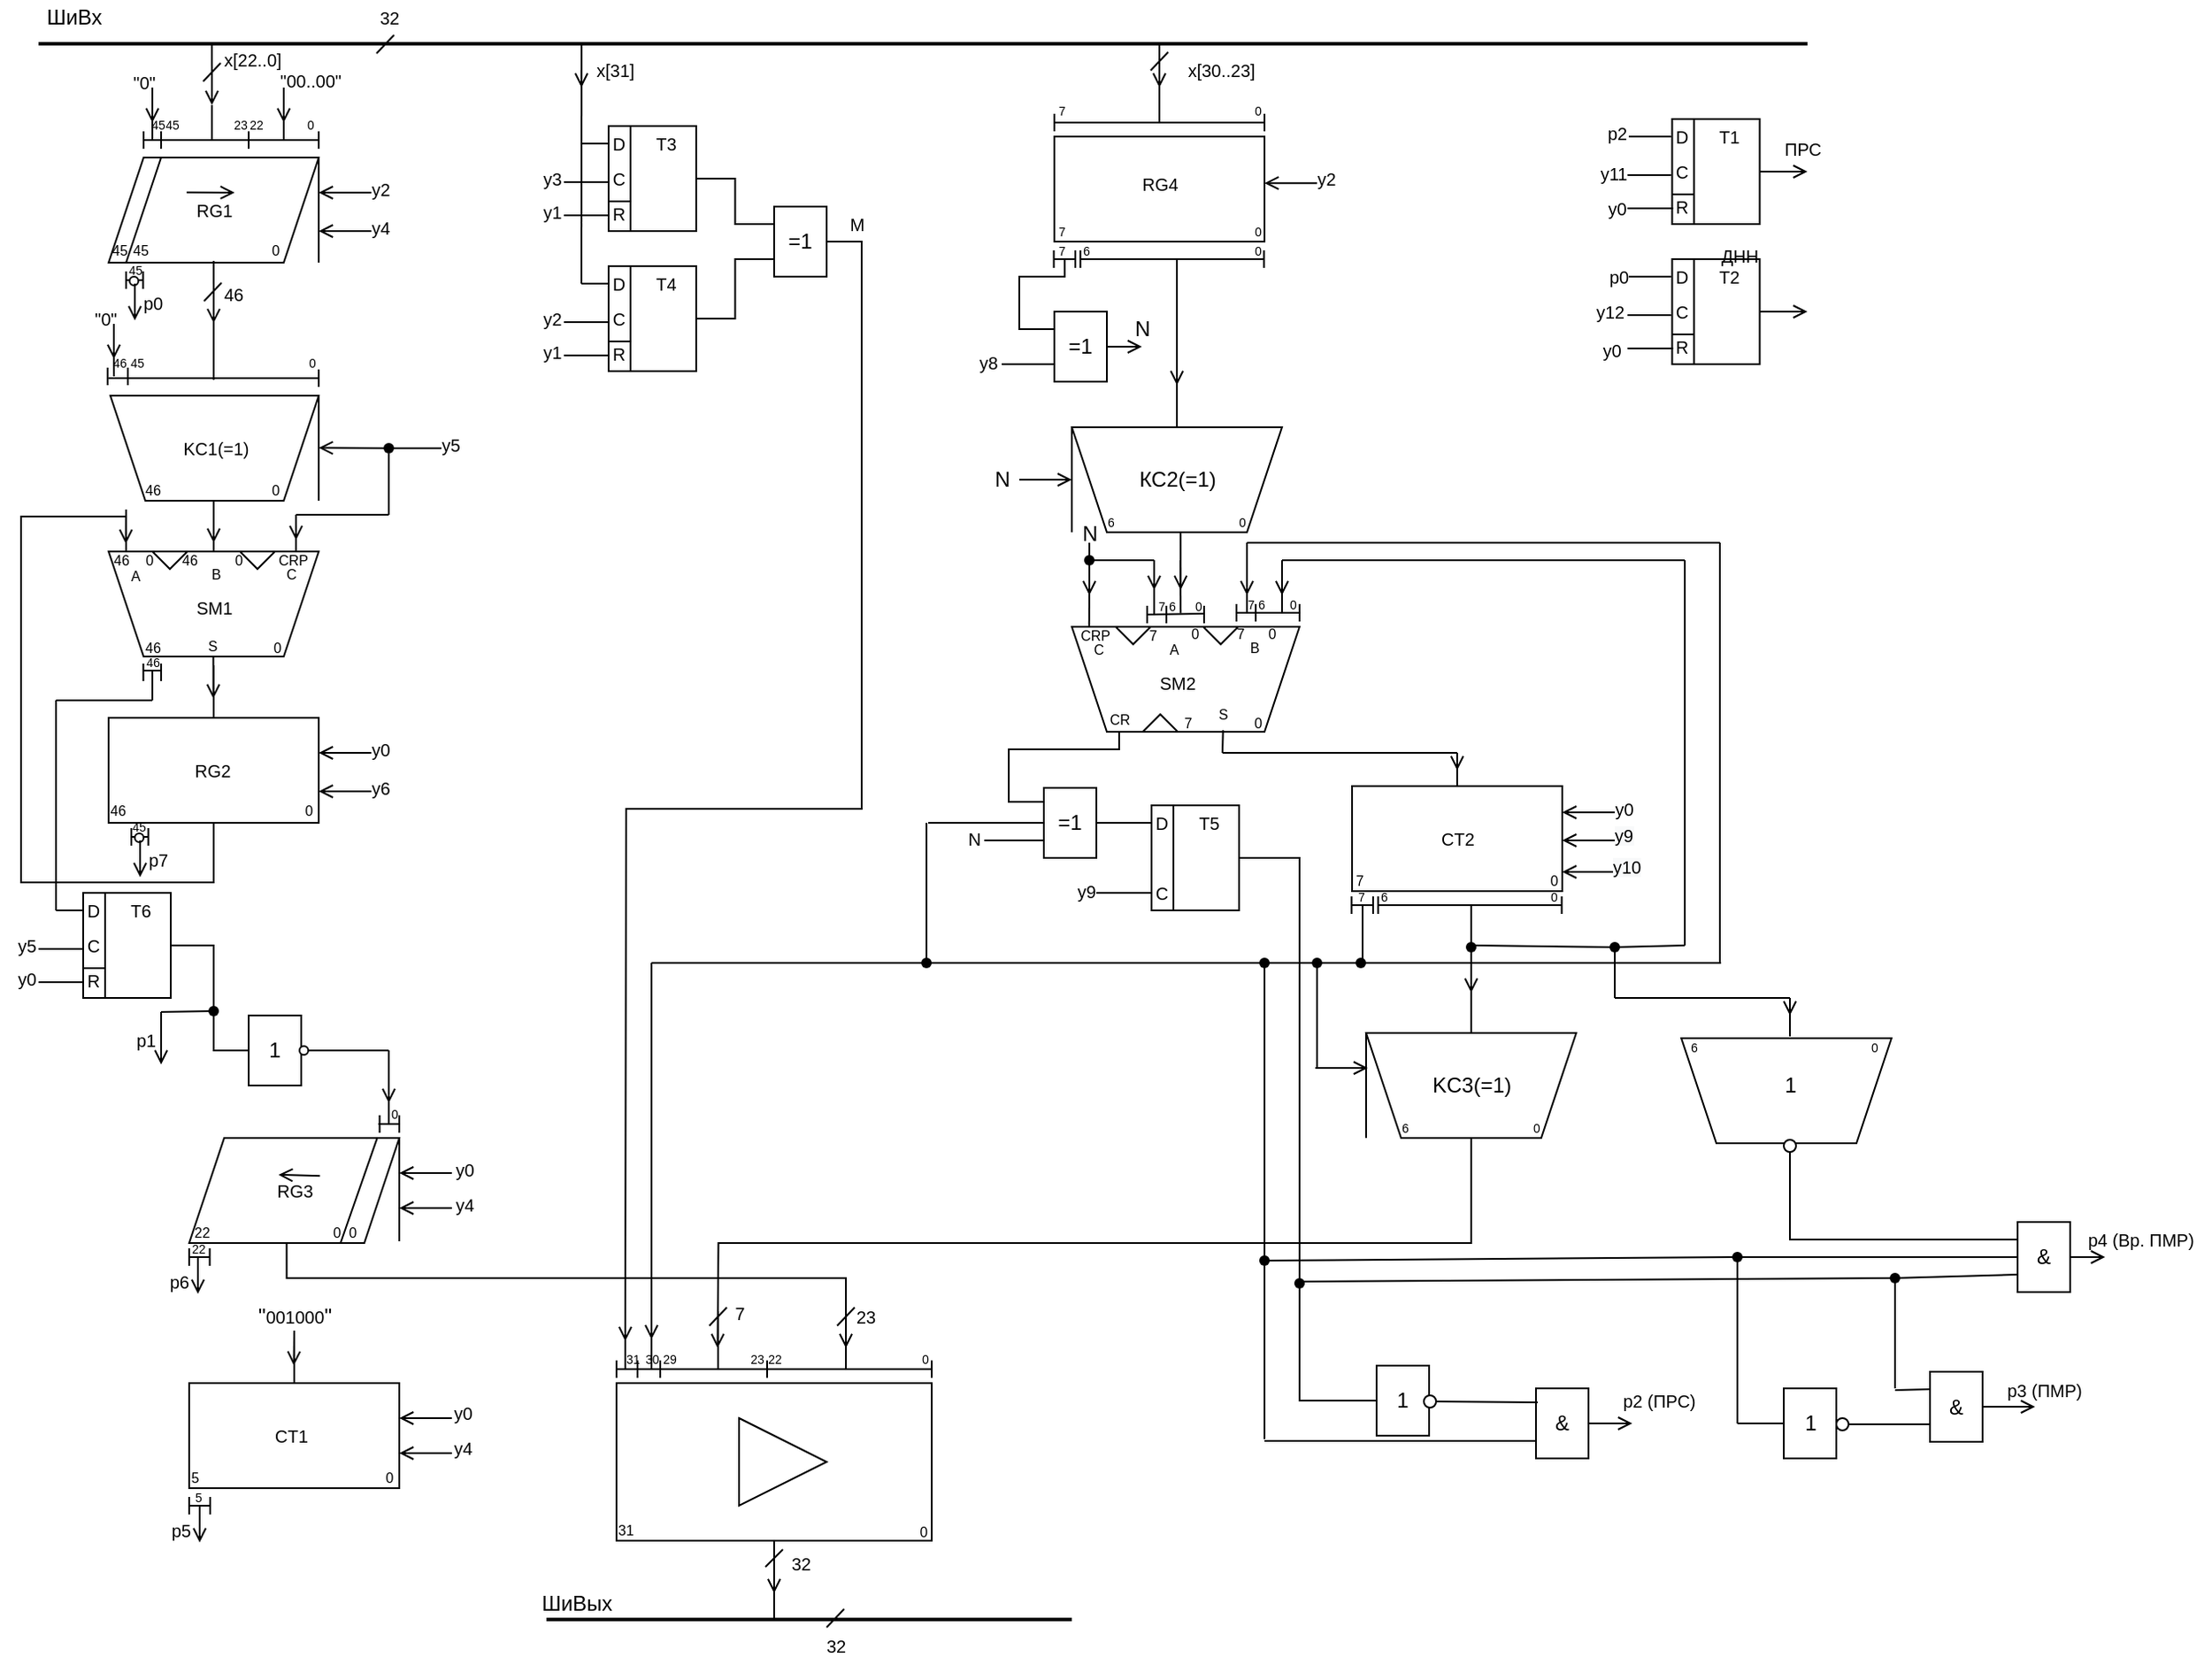 <mxfile version="14.5.8" type="device"><diagram id="6rTT9G7XrdYnJIxg4RJ-" name="Page-1"><mxGraphModel dx="1692" dy="436" grid="1" gridSize="10" guides="1" tooltips="1" connect="1" arrows="1" fold="1" page="1" pageScale="1" pageWidth="827" pageHeight="1169" math="0" shadow="0"><root><mxCell id="0"/><mxCell id="1" parent="0"/><mxCell id="bLgi1oRO7o07ivqWu9nE-1" value="" style="shape=parallelogram;perimeter=parallelogramPerimeter;whiteSpace=wrap;html=1;fixedSize=1;" vertex="1" parent="1"><mxGeometry x="60" y="90" width="120" height="60" as="geometry"/></mxCell><mxCell id="bLgi1oRO7o07ivqWu9nE-4" value="" style="line;strokeWidth=2;html=1;" vertex="1" parent="1"><mxGeometry x="20" y="20" width="1010" height="10" as="geometry"/></mxCell><mxCell id="bLgi1oRO7o07ivqWu9nE-5" value="&lt;font style=&quot;font-size: 12px&quot;&gt;ШиВх&lt;/font&gt;" style="text;html=1;align=center;verticalAlign=middle;resizable=0;points=[];autosize=1;strokeColor=none;" vertex="1" parent="1"><mxGeometry x="15" width="50" height="20" as="geometry"/></mxCell><mxCell id="bLgi1oRO7o07ivqWu9nE-7" value="" style="endArrow=none;html=1;" edge="1" parent="1"><mxGeometry width="50" height="50" relative="1" as="geometry"><mxPoint x="80" y="80" as="sourcePoint"/><mxPoint x="180" y="80" as="targetPoint"/></mxGeometry></mxCell><mxCell id="bLgi1oRO7o07ivqWu9nE-8" value="" style="endArrow=none;html=1;" edge="1" parent="1"><mxGeometry width="50" height="50" relative="1" as="geometry"><mxPoint x="80" y="75" as="sourcePoint"/><mxPoint x="80" y="85" as="targetPoint"/></mxGeometry></mxCell><mxCell id="bLgi1oRO7o07ivqWu9nE-11" value="" style="endArrow=none;html=1;" edge="1" parent="1"><mxGeometry width="50" height="50" relative="1" as="geometry"><mxPoint x="180" y="75" as="sourcePoint"/><mxPoint x="180" y="85" as="targetPoint"/></mxGeometry></mxCell><mxCell id="bLgi1oRO7o07ivqWu9nE-12" value="" style="endArrow=none;html=1;entryX=0.25;entryY=0;entryDx=0;entryDy=0;" edge="1" parent="1" target="bLgi1oRO7o07ivqWu9nE-1"><mxGeometry width="50" height="50" relative="1" as="geometry"><mxPoint x="70" y="150" as="sourcePoint"/><mxPoint x="280" y="140" as="targetPoint"/><Array as="points"><mxPoint x="80" y="120"/></Array></mxGeometry></mxCell><mxCell id="bLgi1oRO7o07ivqWu9nE-13" value="&lt;font style=&quot;font-size: 8px&quot;&gt;45&lt;/font&gt;" style="text;html=1;align=center;verticalAlign=middle;resizable=0;points=[];autosize=1;strokeColor=none;" vertex="1" parent="1"><mxGeometry x="56" y="132" width="20" height="20" as="geometry"/></mxCell><mxCell id="bLgi1oRO7o07ivqWu9nE-14" value="&lt;font style=&quot;font-size: 8px&quot;&gt;45&lt;/font&gt;" style="text;html=1;align=center;verticalAlign=middle;resizable=0;points=[];autosize=1;strokeColor=none;" vertex="1" parent="1"><mxGeometry x="68" y="132" width="20" height="20" as="geometry"/></mxCell><mxCell id="bLgi1oRO7o07ivqWu9nE-15" value="&lt;font style=&quot;font-size: 8px&quot;&gt;0&lt;/font&gt;" style="text;html=1;align=center;verticalAlign=middle;resizable=0;points=[];autosize=1;strokeColor=none;" vertex="1" parent="1"><mxGeometry x="145" y="132" width="20" height="20" as="geometry"/></mxCell><mxCell id="bLgi1oRO7o07ivqWu9nE-16" value="&lt;font style=&quot;font-size: 10px&quot;&gt;RG1&lt;/font&gt;" style="text;html=1;align=center;verticalAlign=middle;resizable=0;points=[];autosize=1;strokeColor=none;" vertex="1" parent="1"><mxGeometry x="100" y="110" width="40" height="20" as="geometry"/></mxCell><mxCell id="bLgi1oRO7o07ivqWu9nE-17" value="" style="endArrow=open;html=1;exitX=0.115;exitY=-0.004;exitDx=0;exitDy=0;exitPerimeter=0;entryX=0.812;entryY=-0.004;entryDx=0;entryDy=0;entryPerimeter=0;endFill=0;" edge="1" parent="1" source="bLgi1oRO7o07ivqWu9nE-16" target="bLgi1oRO7o07ivqWu9nE-16"><mxGeometry width="50" height="50" relative="1" as="geometry"><mxPoint x="230" y="190" as="sourcePoint"/><mxPoint x="280" y="140" as="targetPoint"/><Array as="points"><mxPoint x="132" y="110"/></Array></mxGeometry></mxCell><mxCell id="bLgi1oRO7o07ivqWu9nE-19" value="" style="endArrow=none;html=1;" edge="1" parent="1"><mxGeometry width="50" height="50" relative="1" as="geometry"><mxPoint x="90" y="75" as="sourcePoint"/><mxPoint x="90" y="85" as="targetPoint"/></mxGeometry></mxCell><mxCell id="bLgi1oRO7o07ivqWu9nE-20" value="" style="endArrow=none;html=1;" edge="1" parent="1"><mxGeometry width="50" height="50" relative="1" as="geometry"><mxPoint x="140" y="85" as="sourcePoint"/><mxPoint x="140" y="75" as="targetPoint"/></mxGeometry></mxCell><mxCell id="bLgi1oRO7o07ivqWu9nE-21" value="" style="endArrow=none;html=1;entryX=1;entryY=0;entryDx=0;entryDy=0;" edge="1" parent="1" target="bLgi1oRO7o07ivqWu9nE-1"><mxGeometry width="50" height="50" relative="1" as="geometry"><mxPoint x="180" y="150" as="sourcePoint"/><mxPoint x="280" y="140" as="targetPoint"/></mxGeometry></mxCell><mxCell id="bLgi1oRO7o07ivqWu9nE-22" value="&lt;font style=&quot;font-size: 7px&quot;&gt;45&lt;/font&gt;" style="text;html=1;align=center;verticalAlign=middle;resizable=0;points=[];autosize=1;rounded=0;glass=1;" vertex="1" parent="1"><mxGeometry x="78" y="60" width="20" height="20" as="geometry"/></mxCell><mxCell id="bLgi1oRO7o07ivqWu9nE-24" value="&lt;font style=&quot;font-size: 7px&quot;&gt;45&lt;/font&gt;" style="text;html=1;align=center;verticalAlign=middle;resizable=0;points=[];autosize=1;strokeColor=none;" vertex="1" parent="1"><mxGeometry x="86" y="60" width="20" height="20" as="geometry"/></mxCell><mxCell id="bLgi1oRO7o07ivqWu9nE-26" value="&lt;font style=&quot;font-size: 7px&quot;&gt;23&lt;/font&gt;" style="text;html=1;align=center;verticalAlign=middle;resizable=0;points=[];autosize=1;strokeColor=none;" vertex="1" parent="1"><mxGeometry x="125" y="60" width="20" height="20" as="geometry"/></mxCell><mxCell id="bLgi1oRO7o07ivqWu9nE-27" value="&lt;font style=&quot;font-size: 7px&quot;&gt;22&lt;/font&gt;" style="text;html=1;align=center;verticalAlign=middle;resizable=0;points=[];autosize=1;strokeColor=none;" vertex="1" parent="1"><mxGeometry x="134" y="60" width="20" height="20" as="geometry"/></mxCell><mxCell id="bLgi1oRO7o07ivqWu9nE-28" value="&lt;font style=&quot;font-size: 7px&quot;&gt;0&lt;/font&gt;" style="text;html=1;align=center;verticalAlign=middle;resizable=0;points=[];autosize=1;strokeColor=none;" vertex="1" parent="1"><mxGeometry x="165" y="60" width="20" height="20" as="geometry"/></mxCell><mxCell id="bLgi1oRO7o07ivqWu9nE-32" value="" style="endArrow=open;html=1;endFill=0;" edge="1" parent="1"><mxGeometry width="50" height="50" relative="1" as="geometry"><mxPoint x="85" y="60" as="sourcePoint"/><mxPoint x="85" y="70" as="targetPoint"/></mxGeometry></mxCell><mxCell id="bLgi1oRO7o07ivqWu9nE-33" value="" style="endArrow=none;html=1;" edge="1" parent="1"><mxGeometry width="50" height="50" relative="1" as="geometry"><mxPoint x="85" y="80" as="sourcePoint"/><mxPoint x="85" y="50" as="targetPoint"/></mxGeometry></mxCell><mxCell id="bLgi1oRO7o07ivqWu9nE-35" value="&lt;span style=&quot;font-size: 10px&quot;&gt;&quot;0&quot;&lt;/span&gt;" style="text;html=1;align=center;verticalAlign=middle;resizable=0;points=[];autosize=1;strokeColor=none;" vertex="1" parent="1"><mxGeometry x="65" y="37" width="30" height="20" as="geometry"/></mxCell><mxCell id="bLgi1oRO7o07ivqWu9nE-36" value="" style="endArrow=open;html=1;exitX=0.098;exitY=0.546;exitDx=0;exitDy=0;exitPerimeter=0;endFill=0;" edge="1" parent="1" source="bLgi1oRO7o07ivqWu9nE-4"><mxGeometry width="50" height="50" relative="1" as="geometry"><mxPoint x="260" y="170" as="sourcePoint"/><mxPoint x="119" y="60" as="targetPoint"/></mxGeometry></mxCell><mxCell id="bLgi1oRO7o07ivqWu9nE-37" value="" style="endArrow=none;html=1;" edge="1" parent="1"><mxGeometry width="50" height="50" relative="1" as="geometry"><mxPoint x="119" y="80" as="sourcePoint"/><mxPoint x="119" y="60" as="targetPoint"/></mxGeometry></mxCell><mxCell id="bLgi1oRO7o07ivqWu9nE-39" value="&lt;div style=&quot;text-align: center&quot;&gt;&lt;span style=&quot;font-size: 10px&quot;&gt;&lt;font face=&quot;helvetica&quot;&gt;x[22..0]&lt;/font&gt;&lt;/span&gt;&lt;/div&gt;" style="text;whiteSpace=wrap;html=1;" vertex="1" parent="1"><mxGeometry x="124" y="20" width="40" height="30" as="geometry"/></mxCell><mxCell id="bLgi1oRO7o07ivqWu9nE-40" value="" style="endArrow=none;html=1;" edge="1" parent="1"><mxGeometry width="50" height="50" relative="1" as="geometry"><mxPoint x="160" y="80" as="sourcePoint"/><mxPoint x="160" y="50" as="targetPoint"/></mxGeometry></mxCell><mxCell id="bLgi1oRO7o07ivqWu9nE-41" value="" style="endArrow=open;html=1;endFill=0;" edge="1" parent="1"><mxGeometry width="50" height="50" relative="1" as="geometry"><mxPoint x="160" y="50" as="sourcePoint"/><mxPoint x="160" y="70" as="targetPoint"/></mxGeometry></mxCell><mxCell id="bLgi1oRO7o07ivqWu9nE-42" value="&lt;font style=&quot;font-size: 10px&quot;&gt;&quot;00..00&quot;&lt;/font&gt;" style="text;html=1;align=center;verticalAlign=middle;resizable=0;points=[];autosize=1;strokeColor=none;" vertex="1" parent="1"><mxGeometry x="150" y="36" width="50" height="20" as="geometry"/></mxCell><mxCell id="bLgi1oRO7o07ivqWu9nE-43" value="" style="endArrow=open;html=1;endFill=0;" edge="1" parent="1"><mxGeometry width="50" height="50" relative="1" as="geometry"><mxPoint x="210" y="110" as="sourcePoint"/><mxPoint x="180" y="110" as="targetPoint"/></mxGeometry></mxCell><mxCell id="bLgi1oRO7o07ivqWu9nE-44" value="" style="endArrow=open;html=1;endFill=0;" edge="1" parent="1"><mxGeometry width="50" height="50" relative="1" as="geometry"><mxPoint x="210" y="132" as="sourcePoint"/><mxPoint x="180" y="132" as="targetPoint"/></mxGeometry></mxCell><mxCell id="bLgi1oRO7o07ivqWu9nE-45" value="&lt;font style=&quot;font-size: 10px&quot;&gt;y2&lt;/font&gt;" style="text;html=1;align=center;verticalAlign=middle;resizable=0;points=[];autosize=1;strokeColor=none;" vertex="1" parent="1"><mxGeometry x="200" y="98" width="30" height="20" as="geometry"/></mxCell><mxCell id="bLgi1oRO7o07ivqWu9nE-46" value="&lt;font style=&quot;font-size: 10px&quot;&gt;y4&lt;/font&gt;" style="text;html=1;align=center;verticalAlign=middle;resizable=0;points=[];autosize=1;strokeColor=none;" vertex="1" parent="1"><mxGeometry x="200" y="120" width="30" height="20" as="geometry"/></mxCell><mxCell id="bLgi1oRO7o07ivqWu9nE-49" value="" style="endArrow=open;html=1;exitX=0.098;exitY=0.546;exitDx=0;exitDy=0;exitPerimeter=0;endFill=0;" edge="1" parent="1"><mxGeometry width="50" height="50" relative="1" as="geometry"><mxPoint x="119.98" y="150" as="sourcePoint"/><mxPoint x="120" y="184.54" as="targetPoint"/></mxGeometry></mxCell><mxCell id="bLgi1oRO7o07ivqWu9nE-51" value="&lt;font style=&quot;font-size: 10px&quot;&gt;46&lt;/font&gt;" style="text;html=1;align=center;verticalAlign=middle;resizable=0;points=[];autosize=1;strokeColor=none;" vertex="1" parent="1"><mxGeometry x="116" y="158" width="30" height="20" as="geometry"/></mxCell><mxCell id="bLgi1oRO7o07ivqWu9nE-52" value="" style="endArrow=none;html=1;" edge="1" parent="1"><mxGeometry width="50" height="50" relative="1" as="geometry"><mxPoint x="70" y="160" as="sourcePoint"/><mxPoint x="80" y="160" as="targetPoint"/></mxGeometry></mxCell><mxCell id="bLgi1oRO7o07ivqWu9nE-53" value="" style="endArrow=none;html=1;" edge="1" parent="1"><mxGeometry width="50" height="50" relative="1" as="geometry"><mxPoint x="79.71" y="155" as="sourcePoint"/><mxPoint x="79.71" y="165" as="targetPoint"/></mxGeometry></mxCell><mxCell id="bLgi1oRO7o07ivqWu9nE-54" value="" style="endArrow=none;html=1;" edge="1" parent="1"><mxGeometry width="50" height="50" relative="1" as="geometry"><mxPoint x="70" y="155" as="sourcePoint"/><mxPoint x="70" y="165" as="targetPoint"/></mxGeometry></mxCell><mxCell id="bLgi1oRO7o07ivqWu9nE-55" value="" style="ellipse;whiteSpace=wrap;html=1;aspect=fixed;rounded=0;glass=1;strokeColor=#000000;" vertex="1" parent="1"><mxGeometry x="72" y="158" width="5" height="5" as="geometry"/></mxCell><mxCell id="bLgi1oRO7o07ivqWu9nE-57" value="" style="endArrow=open;html=1;endFill=0;" edge="1" parent="1"><mxGeometry width="50" height="50" relative="1" as="geometry"><mxPoint x="75" y="162" as="sourcePoint"/><mxPoint x="75" y="183" as="targetPoint"/></mxGeometry></mxCell><mxCell id="bLgi1oRO7o07ivqWu9nE-58" value="&lt;font style=&quot;font-size: 7px&quot;&gt;45&lt;/font&gt;" style="text;html=1;align=center;verticalAlign=middle;resizable=0;points=[];autosize=1;strokeColor=none;" vertex="1" parent="1"><mxGeometry x="64.5" y="143" width="20" height="20" as="geometry"/></mxCell><mxCell id="bLgi1oRO7o07ivqWu9nE-59" value="" style="endArrow=none;html=1;" edge="1" parent="1"><mxGeometry width="50" height="50" relative="1" as="geometry"><mxPoint x="120" y="217" as="sourcePoint"/><mxPoint x="120" y="149" as="targetPoint"/></mxGeometry></mxCell><mxCell id="bLgi1oRO7o07ivqWu9nE-60" value="&lt;font style=&quot;font-size: 10px&quot;&gt;p0&lt;/font&gt;" style="text;html=1;align=center;verticalAlign=middle;resizable=0;points=[];autosize=1;strokeColor=none;" vertex="1" parent="1"><mxGeometry x="70" y="163" width="30" height="20" as="geometry"/></mxCell><mxCell id="bLgi1oRO7o07ivqWu9nE-61" value="" style="endArrow=none;html=1;" edge="1" parent="1"><mxGeometry width="50" height="50" relative="1" as="geometry"><mxPoint x="60" y="216" as="sourcePoint"/><mxPoint x="180" y="216" as="targetPoint"/></mxGeometry></mxCell><mxCell id="bLgi1oRO7o07ivqWu9nE-62" value="" style="shape=trapezoid;perimeter=trapezoidPerimeter;whiteSpace=wrap;html=1;fixedSize=1;rounded=0;glass=1;strokeColor=#000000;fillColor=#ffffff;rotation=-180;" vertex="1" parent="1"><mxGeometry x="61" y="226" width="119" height="60" as="geometry"/></mxCell><mxCell id="bLgi1oRO7o07ivqWu9nE-63" value="" style="endArrow=none;html=1;" edge="1" parent="1"><mxGeometry width="50" height="50" relative="1" as="geometry"><mxPoint x="59.43" y="210" as="sourcePoint"/><mxPoint x="59.43" y="220" as="targetPoint"/></mxGeometry></mxCell><mxCell id="bLgi1oRO7o07ivqWu9nE-64" value="" style="endArrow=none;html=1;" edge="1" parent="1"><mxGeometry width="50" height="50" relative="1" as="geometry"><mxPoint x="71" y="210" as="sourcePoint"/><mxPoint x="71" y="220" as="targetPoint"/></mxGeometry></mxCell><mxCell id="bLgi1oRO7o07ivqWu9nE-65" value="" style="endArrow=none;html=1;" edge="1" parent="1"><mxGeometry width="50" height="50" relative="1" as="geometry"><mxPoint x="180" y="211" as="sourcePoint"/><mxPoint x="180" y="221" as="targetPoint"/></mxGeometry></mxCell><mxCell id="bLgi1oRO7o07ivqWu9nE-67" value="&lt;font style=&quot;font-size: 7px&quot;&gt;45&lt;/font&gt;" style="text;html=1;align=center;verticalAlign=middle;resizable=0;points=[];autosize=1;strokeColor=none;" vertex="1" parent="1"><mxGeometry x="66" y="196" width="20" height="20" as="geometry"/></mxCell><mxCell id="bLgi1oRO7o07ivqWu9nE-68" value="&lt;font style=&quot;font-size: 7px&quot;&gt;0&lt;/font&gt;" style="text;html=1;align=center;verticalAlign=middle;resizable=0;points=[];autosize=1;strokeColor=none;" vertex="1" parent="1"><mxGeometry x="166" y="196" width="20" height="20" as="geometry"/></mxCell><mxCell id="bLgi1oRO7o07ivqWu9nE-69" value="&lt;font style=&quot;font-size: 7px&quot;&gt;46&lt;/font&gt;" style="text;html=1;align=center;verticalAlign=middle;resizable=0;points=[];autosize=1;strokeColor=none;" vertex="1" parent="1"><mxGeometry x="56" y="196" width="20" height="20" as="geometry"/></mxCell><mxCell id="bLgi1oRO7o07ivqWu9nE-72" value="" style="endArrow=open;html=1;endFill=0;" edge="1" parent="1"><mxGeometry width="50" height="50" relative="1" as="geometry"><mxPoint x="63" y="185" as="sourcePoint"/><mxPoint x="63" y="205" as="targetPoint"/></mxGeometry></mxCell><mxCell id="bLgi1oRO7o07ivqWu9nE-73" value="" style="endArrow=none;html=1;entryX=0.353;entryY=0.95;entryDx=0;entryDy=0;entryPerimeter=0;" edge="1" parent="1" target="bLgi1oRO7o07ivqWu9nE-69"><mxGeometry width="50" height="50" relative="1" as="geometry"><mxPoint x="63" y="192" as="sourcePoint"/><mxPoint x="63" y="212" as="targetPoint"/><Array as="points"><mxPoint x="63" y="202"/></Array></mxGeometry></mxCell><mxCell id="bLgi1oRO7o07ivqWu9nE-74" value="&lt;span style=&quot;font-size: 10px&quot;&gt;&quot;0&quot;&lt;/span&gt;" style="text;html=1;align=center;verticalAlign=middle;resizable=0;points=[];autosize=1;strokeColor=none;" vertex="1" parent="1"><mxGeometry x="43" y="172" width="30" height="20" as="geometry"/></mxCell><mxCell id="bLgi1oRO7o07ivqWu9nE-75" value="&lt;font style=&quot;font-size: 8px&quot;&gt;46&lt;/font&gt;" style="text;html=1;align=center;verticalAlign=middle;resizable=0;points=[];autosize=1;strokeColor=none;" vertex="1" parent="1"><mxGeometry x="75" y="269" width="20" height="20" as="geometry"/></mxCell><mxCell id="bLgi1oRO7o07ivqWu9nE-76" value="&lt;font style=&quot;font-size: 8px&quot;&gt;0&lt;/font&gt;" style="text;html=1;align=center;verticalAlign=middle;resizable=0;points=[];autosize=1;strokeColor=none;" vertex="1" parent="1"><mxGeometry x="145" y="269" width="20" height="20" as="geometry"/></mxCell><mxCell id="bLgi1oRO7o07ivqWu9nE-77" value="&lt;span style=&quot;font-size: 10px&quot;&gt;KC1(=1)&lt;/span&gt;" style="text;html=1;align=center;verticalAlign=middle;resizable=0;points=[];autosize=1;strokeColor=none;" vertex="1" parent="1"><mxGeometry x="95.5" y="246" width="50" height="20" as="geometry"/></mxCell><mxCell id="bLgi1oRO7o07ivqWu9nE-79" value="" style="endArrow=none;html=1;exitX=0;exitY=1;exitDx=0;exitDy=0;" edge="1" parent="1"><mxGeometry width="50" height="50" relative="1" as="geometry"><mxPoint x="180" y="226" as="sourcePoint"/><mxPoint x="180" y="286" as="targetPoint"/></mxGeometry></mxCell><mxCell id="bLgi1oRO7o07ivqWu9nE-80" value="" style="endArrow=open;html=1;endFill=0;" edge="1" parent="1" source="bLgi1oRO7o07ivqWu9nE-81"><mxGeometry width="50" height="50" relative="1" as="geometry"><mxPoint x="250" y="256" as="sourcePoint"/><mxPoint x="180" y="255.8" as="targetPoint"/></mxGeometry></mxCell><mxCell id="bLgi1oRO7o07ivqWu9nE-81" value="" style="shape=waypoint;sketch=0;size=6;pointerEvents=1;points=[];fillColor=none;resizable=0;rotatable=0;perimeter=centerPerimeter;snapToPoint=1;rounded=0;glass=1;strokeColor=#000000;" vertex="1" parent="1"><mxGeometry x="200" y="236" width="40" height="40" as="geometry"/></mxCell><mxCell id="bLgi1oRO7o07ivqWu9nE-82" value="" style="endArrow=none;html=1;endFill=0;" edge="1" parent="1" target="bLgi1oRO7o07ivqWu9nE-81"><mxGeometry width="50" height="50" relative="1" as="geometry"><mxPoint x="250" y="256" as="sourcePoint"/><mxPoint x="180" y="255.8" as="targetPoint"/></mxGeometry></mxCell><mxCell id="bLgi1oRO7o07ivqWu9nE-83" value="&lt;font style=&quot;font-size: 10px&quot;&gt;y5&lt;/font&gt;" style="text;html=1;align=center;verticalAlign=middle;resizable=0;points=[];autosize=1;strokeColor=none;" vertex="1" parent="1"><mxGeometry x="240" y="244" width="30" height="20" as="geometry"/></mxCell><mxCell id="bLgi1oRO7o07ivqWu9nE-84" value="" style="endArrow=open;html=1;endFill=0;" edge="1" parent="1"><mxGeometry width="50" height="50" relative="1" as="geometry"><mxPoint x="120" y="286" as="sourcePoint"/><mxPoint x="120" y="310" as="targetPoint"/></mxGeometry></mxCell><mxCell id="bLgi1oRO7o07ivqWu9nE-85" value="" style="endArrow=none;html=1;" edge="1" parent="1"><mxGeometry width="50" height="50" relative="1" as="geometry"><mxPoint x="120" y="300" as="sourcePoint"/><mxPoint x="120" y="320" as="targetPoint"/></mxGeometry></mxCell><mxCell id="bLgi1oRO7o07ivqWu9nE-86" value="" style="shape=trapezoid;perimeter=trapezoidPerimeter;whiteSpace=wrap;html=1;fixedSize=1;rounded=0;glass=1;strokeColor=#000000;fillColor=#ffffff;rotation=-180;" vertex="1" parent="1"><mxGeometry x="60" y="315" width="120" height="60" as="geometry"/></mxCell><mxCell id="bLgi1oRO7o07ivqWu9nE-87" value="" style="triangle;whiteSpace=wrap;html=1;rounded=0;glass=1;strokeColor=#000000;fillColor=#ffffff;rotation=90;" vertex="1" parent="1"><mxGeometry x="90" y="310" width="10" height="20" as="geometry"/></mxCell><mxCell id="bLgi1oRO7o07ivqWu9nE-90" value="" style="triangle;whiteSpace=wrap;html=1;rounded=0;glass=1;strokeColor=#000000;fillColor=#ffffff;rotation=90;" vertex="1" parent="1"><mxGeometry x="140" y="310" width="10" height="20" as="geometry"/></mxCell><mxCell id="bLgi1oRO7o07ivqWu9nE-92" value="&lt;font style=&quot;font-size: 8px&quot;&gt;46&lt;/font&gt;" style="text;html=1;align=center;verticalAlign=middle;resizable=0;points=[];autosize=1;strokeColor=none;" vertex="1" parent="1"><mxGeometry x="95.5" y="309" width="20" height="20" as="geometry"/></mxCell><mxCell id="bLgi1oRO7o07ivqWu9nE-93" value="&lt;font style=&quot;font-size: 8px&quot;&gt;0&lt;/font&gt;" style="text;html=1;align=center;verticalAlign=middle;resizable=0;points=[];autosize=1;strokeColor=none;" vertex="1" parent="1"><mxGeometry x="124" y="309" width="20" height="20" as="geometry"/></mxCell><mxCell id="bLgi1oRO7o07ivqWu9nE-94" value="&lt;span style=&quot;font-size: 8px&quot;&gt;B&lt;/span&gt;" style="text;html=1;align=center;verticalAlign=middle;resizable=0;points=[];autosize=1;strokeColor=none;" vertex="1" parent="1"><mxGeometry x="110.5" y="317" width="20" height="20" as="geometry"/></mxCell><mxCell id="bLgi1oRO7o07ivqWu9nE-95" value="&lt;font style=&quot;font-size: 8px&quot;&gt;46&lt;/font&gt;" style="text;html=1;align=center;verticalAlign=middle;resizable=0;points=[];autosize=1;strokeColor=none;" vertex="1" parent="1"><mxGeometry x="57" y="309" width="20" height="20" as="geometry"/></mxCell><mxCell id="bLgi1oRO7o07ivqWu9nE-96" value="&lt;font style=&quot;font-size: 8px&quot;&gt;0&lt;/font&gt;" style="text;html=1;align=center;verticalAlign=middle;resizable=0;points=[];autosize=1;strokeColor=none;" vertex="1" parent="1"><mxGeometry x="73" y="309" width="20" height="20" as="geometry"/></mxCell><mxCell id="bLgi1oRO7o07ivqWu9nE-97" value="&lt;span style=&quot;font-size: 8px&quot;&gt;A&lt;/span&gt;" style="text;html=1;align=center;verticalAlign=middle;resizable=0;points=[];autosize=1;strokeColor=none;" vertex="1" parent="1"><mxGeometry x="65" y="318" width="20" height="20" as="geometry"/></mxCell><mxCell id="bLgi1oRO7o07ivqWu9nE-98" value="&lt;span style=&quot;font-size: 8px&quot;&gt;CRP&lt;/span&gt;" style="text;html=1;align=center;verticalAlign=middle;resizable=0;points=[];autosize=1;strokeColor=none;" vertex="1" parent="1"><mxGeometry x="150" y="309" width="30" height="20" as="geometry"/></mxCell><mxCell id="bLgi1oRO7o07ivqWu9nE-100" value="" style="endArrow=open;html=1;endFill=0;entryX=0.108;entryY=1.009;entryDx=0;entryDy=0;entryPerimeter=0;" edge="1" parent="1"><mxGeometry width="50" height="50" relative="1" as="geometry"><mxPoint x="167" y="294" as="sourcePoint"/><mxPoint x="167.04" y="308.46" as="targetPoint"/><Array as="points"><mxPoint x="167" y="294"/></Array></mxGeometry></mxCell><mxCell id="bLgi1oRO7o07ivqWu9nE-101" value="" style="endArrow=none;html=1;" edge="1" parent="1"><mxGeometry width="50" height="50" relative="1" as="geometry"><mxPoint x="167" y="315" as="sourcePoint"/><mxPoint x="167" y="299" as="targetPoint"/></mxGeometry></mxCell><mxCell id="bLgi1oRO7o07ivqWu9nE-102" value="" style="endArrow=none;html=1;" edge="1" parent="1"><mxGeometry width="50" height="50" relative="1" as="geometry"><mxPoint x="167" y="294" as="sourcePoint"/><mxPoint x="220" y="294" as="targetPoint"/></mxGeometry></mxCell><mxCell id="bLgi1oRO7o07ivqWu9nE-103" value="" style="endArrow=none;html=1;" edge="1" parent="1"><mxGeometry width="50" height="50" relative="1" as="geometry"><mxPoint x="220" y="294" as="sourcePoint"/><mxPoint x="220" y="259" as="targetPoint"/></mxGeometry></mxCell><mxCell id="bLgi1oRO7o07ivqWu9nE-104" value="&lt;span style=&quot;font-size: 8px&quot;&gt;C&lt;/span&gt;" style="text;html=1;align=center;verticalAlign=middle;resizable=0;points=[];autosize=1;strokeColor=none;" vertex="1" parent="1"><mxGeometry x="154" y="317" width="20" height="20" as="geometry"/></mxCell><mxCell id="bLgi1oRO7o07ivqWu9nE-105" value="&lt;span style=&quot;font-size: 10px&quot;&gt;SM1&lt;/span&gt;" style="text;html=1;align=center;verticalAlign=middle;resizable=0;points=[];autosize=1;strokeColor=none;" vertex="1" parent="1"><mxGeometry x="100" y="337" width="40" height="20" as="geometry"/></mxCell><mxCell id="bLgi1oRO7o07ivqWu9nE-106" value="&lt;font style=&quot;font-size: 8px&quot;&gt;46&lt;/font&gt;" style="text;html=1;align=center;verticalAlign=middle;resizable=0;points=[];autosize=1;strokeColor=none;" vertex="1" parent="1"><mxGeometry x="74.5" y="359" width="20" height="20" as="geometry"/></mxCell><mxCell id="bLgi1oRO7o07ivqWu9nE-107" value="&lt;font style=&quot;font-size: 8px&quot;&gt;0&lt;/font&gt;" style="text;html=1;align=center;verticalAlign=middle;resizable=0;points=[];autosize=1;strokeColor=none;" vertex="1" parent="1"><mxGeometry x="146" y="359" width="20" height="20" as="geometry"/></mxCell><mxCell id="bLgi1oRO7o07ivqWu9nE-108" value="" style="endArrow=open;html=1;endFill=0;" edge="1" parent="1"><mxGeometry width="50" height="50" relative="1" as="geometry"><mxPoint x="119.8" y="375" as="sourcePoint"/><mxPoint x="119.8" y="399" as="targetPoint"/></mxGeometry></mxCell><mxCell id="bLgi1oRO7o07ivqWu9nE-109" value="" style="endArrow=none;html=1;" edge="1" parent="1"><mxGeometry width="50" height="50" relative="1" as="geometry"><mxPoint x="120" y="410" as="sourcePoint"/><mxPoint x="120" y="380" as="targetPoint"/></mxGeometry></mxCell><mxCell id="bLgi1oRO7o07ivqWu9nE-119" style="edgeStyle=orthogonalEdgeStyle;rounded=0;jumpStyle=none;jumpSize=12;orthogonalLoop=1;jettySize=auto;html=1;endArrow=open;endFill=0;entryX=0.643;entryY=-0.12;entryDx=0;entryDy=0;entryPerimeter=0;exitX=0.5;exitY=1;exitDx=0;exitDy=0;" edge="1" parent="1" source="bLgi1oRO7o07ivqWu9nE-110"><mxGeometry relative="1" as="geometry"><mxPoint x="69.86" y="310.6" as="targetPoint"/><mxPoint x="120" y="475" as="sourcePoint"/><Array as="points"><mxPoint x="120" y="504"/><mxPoint x="10" y="504"/><mxPoint x="10" y="295"/><mxPoint x="70" y="295"/></Array></mxGeometry></mxCell><mxCell id="bLgi1oRO7o07ivqWu9nE-110" value="" style="rounded=0;whiteSpace=wrap;html=1;glass=0;" vertex="1" parent="1"><mxGeometry x="60" y="410" width="120" height="60" as="geometry"/></mxCell><mxCell id="bLgi1oRO7o07ivqWu9nE-111" value="&lt;span style=&quot;font-size: 10px&quot;&gt;RG2&lt;/span&gt;" style="text;html=1;align=center;verticalAlign=middle;resizable=0;points=[];autosize=1;strokeColor=none;" vertex="1" parent="1"><mxGeometry x="99" y="430" width="40" height="20" as="geometry"/></mxCell><mxCell id="bLgi1oRO7o07ivqWu9nE-112" value="&lt;font style=&quot;font-size: 8px&quot;&gt;46&lt;/font&gt;" style="text;html=1;align=center;verticalAlign=middle;resizable=0;points=[];autosize=1;strokeColor=none;" vertex="1" parent="1"><mxGeometry x="54.5" y="452" width="20" height="20" as="geometry"/></mxCell><mxCell id="bLgi1oRO7o07ivqWu9nE-113" value="&lt;font style=&quot;font-size: 8px&quot;&gt;0&lt;/font&gt;" style="text;html=1;align=center;verticalAlign=middle;resizable=0;points=[];autosize=1;strokeColor=none;" vertex="1" parent="1"><mxGeometry x="164" y="452" width="20" height="20" as="geometry"/></mxCell><mxCell id="bLgi1oRO7o07ivqWu9nE-114" value="" style="endArrow=open;html=1;endFill=0;" edge="1" parent="1"><mxGeometry width="50" height="50" relative="1" as="geometry"><mxPoint x="210" y="430" as="sourcePoint"/><mxPoint x="180" y="430" as="targetPoint"/></mxGeometry></mxCell><mxCell id="bLgi1oRO7o07ivqWu9nE-115" value="" style="endArrow=open;html=1;endFill=0;" edge="1" parent="1"><mxGeometry width="50" height="50" relative="1" as="geometry"><mxPoint x="210" y="452" as="sourcePoint"/><mxPoint x="180" y="452" as="targetPoint"/></mxGeometry></mxCell><mxCell id="bLgi1oRO7o07ivqWu9nE-116" value="&lt;font style=&quot;font-size: 10px&quot;&gt;y0&lt;/font&gt;" style="text;html=1;align=center;verticalAlign=middle;resizable=0;points=[];autosize=1;strokeColor=none;" vertex="1" parent="1"><mxGeometry x="200" y="418" width="30" height="20" as="geometry"/></mxCell><mxCell id="bLgi1oRO7o07ivqWu9nE-117" value="&lt;font style=&quot;font-size: 10px&quot;&gt;y6&lt;/font&gt;" style="text;html=1;align=center;verticalAlign=middle;resizable=0;points=[];autosize=1;strokeColor=none;" vertex="1" parent="1"><mxGeometry x="200" y="440" width="30" height="20" as="geometry"/></mxCell><mxCell id="bLgi1oRO7o07ivqWu9nE-120" value="" style="endArrow=none;html=1;" edge="1" parent="1"><mxGeometry width="50" height="50" relative="1" as="geometry"><mxPoint x="70" y="315" as="sourcePoint"/><mxPoint x="70" y="291" as="targetPoint"/></mxGeometry></mxCell><mxCell id="bLgi1oRO7o07ivqWu9nE-125" value="" style="endArrow=none;html=1;" edge="1" parent="1"><mxGeometry width="50" height="50" relative="1" as="geometry"><mxPoint x="80" y="383" as="sourcePoint"/><mxPoint x="90" y="383" as="targetPoint"/></mxGeometry></mxCell><mxCell id="bLgi1oRO7o07ivqWu9nE-126" value="" style="endArrow=none;html=1;" edge="1" parent="1"><mxGeometry width="50" height="50" relative="1" as="geometry"><mxPoint x="79.83" y="389" as="sourcePoint"/><mxPoint x="79.83" y="379" as="targetPoint"/></mxGeometry></mxCell><mxCell id="bLgi1oRO7o07ivqWu9nE-127" value="" style="endArrow=none;html=1;" edge="1" parent="1"><mxGeometry width="50" height="50" relative="1" as="geometry"><mxPoint x="90.0" y="389" as="sourcePoint"/><mxPoint x="90.0" y="379" as="targetPoint"/></mxGeometry></mxCell><mxCell id="bLgi1oRO7o07ivqWu9nE-128" value="&lt;font style=&quot;font-size: 7px&quot;&gt;46&lt;/font&gt;" style="text;html=1;align=center;verticalAlign=middle;resizable=0;points=[];autosize=1;strokeColor=none;" vertex="1" parent="1"><mxGeometry x="75" y="367" width="20" height="20" as="geometry"/></mxCell><mxCell id="bLgi1oRO7o07ivqWu9nE-148" style="edgeStyle=orthogonalEdgeStyle;rounded=0;jumpStyle=none;jumpSize=12;orthogonalLoop=1;jettySize=auto;html=1;exitX=1;exitY=0.5;exitDx=0;exitDy=0;endArrow=none;endFill=0;" edge="1" parent="1" source="bLgi1oRO7o07ivqWu9nE-130"><mxGeometry relative="1" as="geometry"><mxPoint x="140" y="600" as="targetPoint"/><Array as="points"><mxPoint x="120" y="540"/><mxPoint x="120" y="600"/></Array></mxGeometry></mxCell><mxCell id="bLgi1oRO7o07ivqWu9nE-130" value="" style="rounded=0;whiteSpace=wrap;html=1;glass=0;" vertex="1" parent="1"><mxGeometry x="45.5" y="510" width="50" height="60" as="geometry"/></mxCell><mxCell id="bLgi1oRO7o07ivqWu9nE-131" value="" style="endArrow=none;html=1;entryX=0.25;entryY=0;entryDx=0;entryDy=0;exitX=0.25;exitY=1;exitDx=0;exitDy=0;" edge="1" parent="1" source="bLgi1oRO7o07ivqWu9nE-130" target="bLgi1oRO7o07ivqWu9nE-130"><mxGeometry width="50" height="50" relative="1" as="geometry"><mxPoint x="110" y="500" as="sourcePoint"/><mxPoint x="160" y="450" as="targetPoint"/></mxGeometry></mxCell><mxCell id="bLgi1oRO7o07ivqWu9nE-134" value="&lt;font style=&quot;font-size: 10px&quot;&gt;D&lt;/font&gt;" style="text;html=1;align=center;verticalAlign=middle;resizable=0;points=[];autosize=1;strokeColor=none;" vertex="1" parent="1"><mxGeometry x="41" y="510" width="20" height="20" as="geometry"/></mxCell><mxCell id="bLgi1oRO7o07ivqWu9nE-135" value="&lt;font style=&quot;font-size: 10px&quot;&gt;C&lt;/font&gt;" style="text;html=1;align=center;verticalAlign=middle;resizable=0;points=[];autosize=1;strokeColor=none;" vertex="1" parent="1"><mxGeometry x="41" y="530" width="20" height="20" as="geometry"/></mxCell><mxCell id="bLgi1oRO7o07ivqWu9nE-136" value="" style="endArrow=none;html=1;exitX=0;exitY=0.75;exitDx=0;exitDy=0;" edge="1" parent="1"><mxGeometry width="50" height="50" relative="1" as="geometry"><mxPoint x="45.5" y="553" as="sourcePoint"/><mxPoint x="58" y="553" as="targetPoint"/><Array as="points"><mxPoint x="58" y="553"/></Array></mxGeometry></mxCell><mxCell id="bLgi1oRO7o07ivqWu9nE-137" value="&lt;font style=&quot;font-size: 10px&quot;&gt;R&lt;/font&gt;" style="text;html=1;align=center;verticalAlign=middle;resizable=0;points=[];autosize=1;strokeColor=none;" vertex="1" parent="1"><mxGeometry x="41" y="550" width="20" height="20" as="geometry"/></mxCell><mxCell id="bLgi1oRO7o07ivqWu9nE-139" value="" style="endArrow=none;html=1;entryX=0.5;entryY=0.8;entryDx=0;entryDy=0;entryPerimeter=0;" edge="1" parent="1" target="bLgi1oRO7o07ivqWu9nE-128"><mxGeometry width="50" height="50" relative="1" as="geometry"><mxPoint x="85" y="400" as="sourcePoint"/><mxPoint x="160" y="450" as="targetPoint"/></mxGeometry></mxCell><mxCell id="bLgi1oRO7o07ivqWu9nE-140" value="" style="endArrow=none;html=1;" edge="1" parent="1"><mxGeometry width="50" height="50" relative="1" as="geometry"><mxPoint x="30" y="400" as="sourcePoint"/><mxPoint x="85" y="400" as="targetPoint"/></mxGeometry></mxCell><mxCell id="bLgi1oRO7o07ivqWu9nE-141" value="" style="endArrow=none;html=1;" edge="1" parent="1"><mxGeometry width="50" height="50" relative="1" as="geometry"><mxPoint x="30" y="520" as="sourcePoint"/><mxPoint x="30" y="400" as="targetPoint"/></mxGeometry></mxCell><mxCell id="bLgi1oRO7o07ivqWu9nE-142" value="" style="endArrow=none;html=1;" edge="1" parent="1"><mxGeometry width="50" height="50" relative="1" as="geometry"><mxPoint x="30" y="520" as="sourcePoint"/><mxPoint x="45" y="520" as="targetPoint"/></mxGeometry></mxCell><mxCell id="bLgi1oRO7o07ivqWu9nE-143" value="&lt;font style=&quot;font-size: 10px&quot;&gt;T6&lt;/font&gt;" style="text;html=1;align=center;verticalAlign=middle;resizable=0;points=[];autosize=1;strokeColor=none;" vertex="1" parent="1"><mxGeometry x="63" y="510" width="30" height="20" as="geometry"/></mxCell><mxCell id="bLgi1oRO7o07ivqWu9nE-144" value="" style="endArrow=none;html=1;entryX=0.2;entryY=0.6;entryDx=0;entryDy=0;entryPerimeter=0;" edge="1" parent="1" target="bLgi1oRO7o07ivqWu9nE-135"><mxGeometry width="50" height="50" relative="1" as="geometry"><mxPoint x="20" y="542" as="sourcePoint"/><mxPoint x="110" y="470" as="targetPoint"/></mxGeometry></mxCell><mxCell id="bLgi1oRO7o07ivqWu9nE-145" value="" style="endArrow=none;html=1;entryX=0.25;entryY=0.55;entryDx=0;entryDy=0;entryPerimeter=0;" edge="1" parent="1" target="bLgi1oRO7o07ivqWu9nE-137"><mxGeometry width="50" height="50" relative="1" as="geometry"><mxPoint x="20" y="561" as="sourcePoint"/><mxPoint x="130" y="500" as="targetPoint"/></mxGeometry></mxCell><mxCell id="bLgi1oRO7o07ivqWu9nE-146" value="&lt;font style=&quot;font-size: 10px&quot;&gt;y5&lt;/font&gt;" style="text;html=1;align=center;verticalAlign=middle;resizable=0;points=[];autosize=1;strokeColor=none;" vertex="1" parent="1"><mxGeometry x="-2" y="530" width="30" height="20" as="geometry"/></mxCell><mxCell id="bLgi1oRO7o07ivqWu9nE-147" value="&lt;font style=&quot;font-size: 10px&quot;&gt;y0&lt;/font&gt;" style="text;html=1;align=center;verticalAlign=middle;resizable=0;points=[];autosize=1;strokeColor=none;" vertex="1" parent="1"><mxGeometry x="-2" y="549" width="30" height="20" as="geometry"/></mxCell><mxCell id="bLgi1oRO7o07ivqWu9nE-149" value="1" style="rounded=0;whiteSpace=wrap;html=1;glass=0;" vertex="1" parent="1"><mxGeometry x="140" y="580" width="30" height="40" as="geometry"/></mxCell><mxCell id="bLgi1oRO7o07ivqWu9nE-150" value="" style="ellipse;whiteSpace=wrap;html=1;aspect=fixed;rounded=0;glass=0;" vertex="1" parent="1"><mxGeometry x="169" y="597.5" width="5" height="5" as="geometry"/></mxCell><mxCell id="bLgi1oRO7o07ivqWu9nE-151" value="" style="shape=parallelogram;perimeter=parallelogramPerimeter;whiteSpace=wrap;html=1;fixedSize=1;rounded=0;glass=0;" vertex="1" parent="1"><mxGeometry x="106" y="650" width="120" height="60" as="geometry"/></mxCell><mxCell id="bLgi1oRO7o07ivqWu9nE-152" value="" style="shape=waypoint;sketch=0;size=6;pointerEvents=1;points=[];fillColor=none;resizable=0;rotatable=0;perimeter=centerPerimeter;snapToPoint=1;rounded=0;glass=0;strokeColor=#000000;" vertex="1" parent="1"><mxGeometry x="100" y="557.5" width="40" height="40" as="geometry"/></mxCell><mxCell id="bLgi1oRO7o07ivqWu9nE-154" value="" style="endArrow=none;html=1;endFill=0;exitX=0.523;exitY=0.587;exitDx=0;exitDy=0;exitPerimeter=0;" edge="1" parent="1" source="bLgi1oRO7o07ivqWu9nE-152"><mxGeometry width="50" height="50" relative="1" as="geometry"><mxPoint x="150" y="630" as="sourcePoint"/><mxPoint x="90" y="578" as="targetPoint"/></mxGeometry></mxCell><mxCell id="bLgi1oRO7o07ivqWu9nE-155" value="" style="endArrow=open;html=1;endFill=0;" edge="1" parent="1"><mxGeometry width="50" height="50" relative="1" as="geometry"><mxPoint x="90" y="578" as="sourcePoint"/><mxPoint x="90" y="608" as="targetPoint"/></mxGeometry></mxCell><mxCell id="bLgi1oRO7o07ivqWu9nE-156" value="&lt;font style=&quot;font-size: 10px&quot;&gt;p1&lt;/font&gt;" style="text;html=1;align=center;verticalAlign=middle;resizable=0;points=[];autosize=1;strokeColor=none;" vertex="1" parent="1"><mxGeometry x="66" y="584" width="30" height="20" as="geometry"/></mxCell><mxCell id="bLgi1oRO7o07ivqWu9nE-157" value="&lt;span style=&quot;font-size: 10px&quot;&gt;RG3&lt;/span&gt;" style="text;html=1;align=center;verticalAlign=middle;resizable=0;points=[];autosize=1;strokeColor=none;" vertex="1" parent="1"><mxGeometry x="145.5" y="670" width="40" height="20" as="geometry"/></mxCell><mxCell id="bLgi1oRO7o07ivqWu9nE-158" value="" style="endArrow=none;html=1;endFill=0;exitX=1;exitY=0.5;exitDx=0;exitDy=0;" edge="1" parent="1" source="bLgi1oRO7o07ivqWu9nE-150"><mxGeometry width="50" height="50" relative="1" as="geometry"><mxPoint x="150" y="630" as="sourcePoint"/><mxPoint x="220" y="600" as="targetPoint"/></mxGeometry></mxCell><mxCell id="bLgi1oRO7o07ivqWu9nE-159" value="" style="endArrow=none;html=1;" edge="1" parent="1"><mxGeometry width="50" height="50" relative="1" as="geometry"><mxPoint x="214" y="642" as="sourcePoint"/><mxPoint x="226" y="642" as="targetPoint"/></mxGeometry></mxCell><mxCell id="bLgi1oRO7o07ivqWu9nE-161" value="" style="endArrow=none;html=1;" edge="1" parent="1"><mxGeometry width="50" height="50" relative="1" as="geometry"><mxPoint x="226" y="637" as="sourcePoint"/><mxPoint x="226" y="647" as="targetPoint"/></mxGeometry></mxCell><mxCell id="bLgi1oRO7o07ivqWu9nE-162" value="" style="endArrow=none;html=1;" edge="1" parent="1"><mxGeometry width="50" height="50" relative="1" as="geometry"><mxPoint x="214.76" y="637" as="sourcePoint"/><mxPoint x="214.76" y="647" as="targetPoint"/></mxGeometry></mxCell><mxCell id="bLgi1oRO7o07ivqWu9nE-163" value="" style="endArrow=none;html=1;entryX=0.896;entryY=-0.007;entryDx=0;entryDy=0;entryPerimeter=0;exitX=0.721;exitY=0.996;exitDx=0;exitDy=0;exitPerimeter=0;" edge="1" parent="1" source="bLgi1oRO7o07ivqWu9nE-151" target="bLgi1oRO7o07ivqWu9nE-151"><mxGeometry width="50" height="50" relative="1" as="geometry"><mxPoint x="196" y="710" as="sourcePoint"/><mxPoint x="200" y="570" as="targetPoint"/></mxGeometry></mxCell><mxCell id="bLgi1oRO7o07ivqWu9nE-164" value="&lt;font style=&quot;font-size: 8px&quot;&gt;0&lt;/font&gt;" style="text;html=1;align=center;verticalAlign=middle;resizable=0;points=[];autosize=1;strokeColor=none;" vertex="1" parent="1"><mxGeometry x="189" y="693" width="20" height="20" as="geometry"/></mxCell><mxCell id="bLgi1oRO7o07ivqWu9nE-165" value="&lt;font style=&quot;font-size: 8px&quot;&gt;0&lt;/font&gt;" style="text;html=1;align=center;verticalAlign=middle;resizable=0;points=[];autosize=1;strokeColor=none;" vertex="1" parent="1"><mxGeometry x="180" y="693" width="20" height="20" as="geometry"/></mxCell><mxCell id="bLgi1oRO7o07ivqWu9nE-166" value="&lt;font style=&quot;font-size: 8px&quot;&gt;22&lt;/font&gt;" style="text;html=1;align=center;verticalAlign=middle;resizable=0;points=[];autosize=1;strokeColor=none;" vertex="1" parent="1"><mxGeometry x="103" y="693" width="20" height="20" as="geometry"/></mxCell><mxCell id="bLgi1oRO7o07ivqWu9nE-167" value="" style="endArrow=none;html=1;entryX=1;entryY=0;entryDx=0;entryDy=0;" edge="1" parent="1" target="bLgi1oRO7o07ivqWu9nE-151"><mxGeometry width="50" height="50" relative="1" as="geometry"><mxPoint x="226" y="709" as="sourcePoint"/><mxPoint x="230" y="650" as="targetPoint"/></mxGeometry></mxCell><mxCell id="bLgi1oRO7o07ivqWu9nE-168" value="" style="endArrow=open;html=1;endFill=0;" edge="1" parent="1"><mxGeometry width="50" height="50" relative="1" as="geometry"><mxPoint x="220" y="600" as="sourcePoint"/><mxPoint x="220" y="630" as="targetPoint"/></mxGeometry></mxCell><mxCell id="bLgi1oRO7o07ivqWu9nE-169" value="" style="endArrow=none;html=1;" edge="1" parent="1"><mxGeometry width="50" height="50" relative="1" as="geometry"><mxPoint x="220" y="642" as="sourcePoint"/><mxPoint x="220" y="612" as="targetPoint"/></mxGeometry></mxCell><mxCell id="bLgi1oRO7o07ivqWu9nE-170" value="&lt;font style=&quot;font-size: 7px&quot;&gt;0&lt;/font&gt;" style="text;html=1;align=center;verticalAlign=middle;resizable=0;points=[];autosize=1;strokeColor=none;" vertex="1" parent="1"><mxGeometry x="213" y="625" width="20" height="20" as="geometry"/></mxCell><mxCell id="bLgi1oRO7o07ivqWu9nE-172" value="" style="endArrow=open;html=1;endFill=0;" edge="1" parent="1"><mxGeometry width="50" height="50" relative="1" as="geometry"><mxPoint x="256" y="670" as="sourcePoint"/><mxPoint x="226" y="670" as="targetPoint"/></mxGeometry></mxCell><mxCell id="bLgi1oRO7o07ivqWu9nE-173" value="" style="endArrow=open;html=1;endFill=0;" edge="1" parent="1"><mxGeometry width="50" height="50" relative="1" as="geometry"><mxPoint x="256" y="690" as="sourcePoint"/><mxPoint x="226" y="690" as="targetPoint"/></mxGeometry></mxCell><mxCell id="bLgi1oRO7o07ivqWu9nE-174" value="&lt;font style=&quot;font-size: 10px&quot;&gt;y0&lt;/font&gt;" style="text;html=1;align=center;verticalAlign=middle;resizable=0;points=[];autosize=1;strokeColor=none;" vertex="1" parent="1"><mxGeometry x="248" y="658" width="30" height="20" as="geometry"/></mxCell><mxCell id="bLgi1oRO7o07ivqWu9nE-175" value="&lt;font style=&quot;font-size: 10px&quot;&gt;y4&lt;/font&gt;" style="text;html=1;align=center;verticalAlign=middle;resizable=0;points=[];autosize=1;strokeColor=none;" vertex="1" parent="1"><mxGeometry x="248" y="678" width="30" height="20" as="geometry"/></mxCell><mxCell id="bLgi1oRO7o07ivqWu9nE-176" value="" style="endArrow=open;html=1;endFill=0;exitX=0.88;exitY=0.083;exitDx=0;exitDy=0;exitPerimeter=0;" edge="1" parent="1" source="bLgi1oRO7o07ivqWu9nE-157"><mxGeometry width="50" height="50" relative="1" as="geometry"><mxPoint x="150" y="660" as="sourcePoint"/><mxPoint x="157" y="671" as="targetPoint"/></mxGeometry></mxCell><mxCell id="bLgi1oRO7o07ivqWu9nE-189" value="" style="endArrow=none;html=1;" edge="1" parent="1"><mxGeometry width="50" height="50" relative="1" as="geometry"><mxPoint x="117.76" y="713" as="sourcePoint"/><mxPoint x="117.76" y="723" as="targetPoint"/></mxGeometry></mxCell><mxCell id="bLgi1oRO7o07ivqWu9nE-190" value="" style="endArrow=none;html=1;" edge="1" parent="1"><mxGeometry width="50" height="50" relative="1" as="geometry"><mxPoint x="106.0" y="713" as="sourcePoint"/><mxPoint x="106.0" y="723" as="targetPoint"/></mxGeometry></mxCell><mxCell id="bLgi1oRO7o07ivqWu9nE-191" value="" style="endArrow=none;html=1;" edge="1" parent="1"><mxGeometry width="50" height="50" relative="1" as="geometry"><mxPoint x="106" y="718" as="sourcePoint"/><mxPoint x="118" y="718" as="targetPoint"/></mxGeometry></mxCell><mxCell id="bLgi1oRO7o07ivqWu9nE-192" value="&lt;font style=&quot;font-size: 7px&quot;&gt;22&lt;/font&gt;" style="text;html=1;align=center;verticalAlign=middle;resizable=0;points=[];autosize=1;strokeColor=none;" vertex="1" parent="1"><mxGeometry x="101" y="702" width="20" height="20" as="geometry"/></mxCell><mxCell id="bLgi1oRO7o07ivqWu9nE-193" value="" style="endArrow=open;html=1;endFill=0;exitX=0.5;exitY=0.85;exitDx=0;exitDy=0;exitPerimeter=0;" edge="1" parent="1"><mxGeometry width="50" height="50" relative="1" as="geometry"><mxPoint x="111" y="718" as="sourcePoint"/><mxPoint x="111" y="739" as="targetPoint"/></mxGeometry></mxCell><mxCell id="bLgi1oRO7o07ivqWu9nE-194" value="&lt;font style=&quot;font-size: 10px&quot;&gt;p6&lt;/font&gt;" style="text;html=1;align=center;verticalAlign=middle;resizable=0;points=[];autosize=1;strokeColor=none;" vertex="1" parent="1"><mxGeometry x="84.5" y="722" width="30" height="20" as="geometry"/></mxCell><mxCell id="bLgi1oRO7o07ivqWu9nE-233" style="edgeStyle=orthogonalEdgeStyle;rounded=0;jumpStyle=none;jumpSize=12;orthogonalLoop=1;jettySize=auto;html=1;exitX=0.464;exitY=0.996;exitDx=0;exitDy=0;endArrow=open;endFill=0;exitPerimeter=0;" edge="1" parent="1" source="bLgi1oRO7o07ivqWu9nE-151"><mxGeometry relative="1" as="geometry"><mxPoint x="481" y="770" as="targetPoint"/><Array as="points"><mxPoint x="162" y="730"/><mxPoint x="481" y="730"/></Array></mxGeometry></mxCell><mxCell id="bLgi1oRO7o07ivqWu9nE-195" value="" style="rounded=0;whiteSpace=wrap;html=1;glass=0;" vertex="1" parent="1"><mxGeometry x="106" y="790" width="120" height="60" as="geometry"/></mxCell><mxCell id="bLgi1oRO7o07ivqWu9nE-196" value="&lt;span style=&quot;font-size: 10px&quot;&gt;СT1&lt;/span&gt;" style="text;html=1;align=center;verticalAlign=middle;resizable=0;points=[];autosize=1;strokeColor=none;" vertex="1" parent="1"><mxGeometry x="149" y="810" width="30" height="20" as="geometry"/></mxCell><mxCell id="bLgi1oRO7o07ivqWu9nE-197" value="&lt;font style=&quot;font-size: 8px&quot;&gt;0&lt;/font&gt;" style="text;html=1;align=center;verticalAlign=middle;resizable=0;points=[];autosize=1;strokeColor=none;" vertex="1" parent="1"><mxGeometry x="210" y="833" width="20" height="20" as="geometry"/></mxCell><mxCell id="bLgi1oRO7o07ivqWu9nE-198" value="&lt;font style=&quot;font-size: 8px&quot;&gt;5&lt;/font&gt;" style="text;html=1;align=center;verticalAlign=middle;resizable=0;points=[];autosize=1;strokeColor=none;" vertex="1" parent="1"><mxGeometry x="99" y="833" width="20" height="20" as="geometry"/></mxCell><mxCell id="bLgi1oRO7o07ivqWu9nE-203" value="" style="endArrow=open;html=1;endFill=0;" edge="1" parent="1"><mxGeometry width="50" height="50" relative="1" as="geometry"><mxPoint x="166" y="760" as="sourcePoint"/><mxPoint x="165.76" y="780" as="targetPoint"/></mxGeometry></mxCell><mxCell id="bLgi1oRO7o07ivqWu9nE-204" value="" style="endArrow=none;html=1;entryX=0.5;entryY=0;entryDx=0;entryDy=0;" edge="1" parent="1" target="bLgi1oRO7o07ivqWu9nE-195"><mxGeometry width="50" height="50" relative="1" as="geometry"><mxPoint x="166" y="760" as="sourcePoint"/><mxPoint x="200" y="730" as="targetPoint"/></mxGeometry></mxCell><mxCell id="bLgi1oRO7o07ivqWu9nE-205" value="&quot;&lt;font style=&quot;font-size: 10px&quot;&gt;001000&lt;/font&gt;&quot;" style="text;html=1;align=center;verticalAlign=middle;resizable=0;points=[];autosize=1;strokeColor=none;" vertex="1" parent="1"><mxGeometry x="135.5" y="742" width="60" height="20" as="geometry"/></mxCell><mxCell id="bLgi1oRO7o07ivqWu9nE-206" value="" style="endArrow=open;html=1;endFill=0;" edge="1" parent="1"><mxGeometry width="50" height="50" relative="1" as="geometry"><mxPoint x="256" y="810" as="sourcePoint"/><mxPoint x="226" y="810" as="targetPoint"/></mxGeometry></mxCell><mxCell id="bLgi1oRO7o07ivqWu9nE-207" value="" style="endArrow=open;html=1;endFill=0;" edge="1" parent="1"><mxGeometry width="50" height="50" relative="1" as="geometry"><mxPoint x="256" y="830" as="sourcePoint"/><mxPoint x="226" y="830" as="targetPoint"/></mxGeometry></mxCell><mxCell id="bLgi1oRO7o07ivqWu9nE-208" value="&lt;font style=&quot;font-size: 10px&quot;&gt;y0&lt;/font&gt;" style="text;html=1;align=center;verticalAlign=middle;resizable=0;points=[];autosize=1;strokeColor=none;" vertex="1" parent="1"><mxGeometry x="247" y="797" width="30" height="20" as="geometry"/></mxCell><mxCell id="bLgi1oRO7o07ivqWu9nE-209" value="&lt;font style=&quot;font-size: 10px&quot;&gt;y4&lt;/font&gt;" style="text;html=1;align=center;verticalAlign=middle;resizable=0;points=[];autosize=1;strokeColor=none;" vertex="1" parent="1"><mxGeometry x="247" y="817" width="30" height="20" as="geometry"/></mxCell><mxCell id="bLgi1oRO7o07ivqWu9nE-210" value="" style="endArrow=open;html=1;endFill=0;exitX=0.5;exitY=0.85;exitDx=0;exitDy=0;exitPerimeter=0;" edge="1" parent="1"><mxGeometry width="50" height="50" relative="1" as="geometry"><mxPoint x="112" y="860" as="sourcePoint"/><mxPoint x="112" y="881" as="targetPoint"/></mxGeometry></mxCell><mxCell id="bLgi1oRO7o07ivqWu9nE-211" value="" style="endArrow=none;html=1;" edge="1" parent="1"><mxGeometry width="50" height="50" relative="1" as="geometry"><mxPoint x="106" y="860" as="sourcePoint"/><mxPoint x="118" y="860" as="targetPoint"/></mxGeometry></mxCell><mxCell id="bLgi1oRO7o07ivqWu9nE-212" value="" style="endArrow=none;html=1;" edge="1" parent="1"><mxGeometry width="50" height="50" relative="1" as="geometry"><mxPoint x="106" y="855" as="sourcePoint"/><mxPoint x="106" y="865" as="targetPoint"/></mxGeometry></mxCell><mxCell id="bLgi1oRO7o07ivqWu9nE-213" value="" style="endArrow=none;html=1;" edge="1" parent="1"><mxGeometry width="50" height="50" relative="1" as="geometry"><mxPoint x="118" y="855" as="sourcePoint"/><mxPoint x="118" y="865" as="targetPoint"/></mxGeometry></mxCell><mxCell id="bLgi1oRO7o07ivqWu9nE-214" value="&lt;font style=&quot;font-size: 7px&quot;&gt;5&lt;/font&gt;" style="text;html=1;align=center;verticalAlign=middle;resizable=0;points=[];autosize=1;strokeColor=none;" vertex="1" parent="1"><mxGeometry x="101" y="844" width="20" height="20" as="geometry"/></mxCell><mxCell id="bLgi1oRO7o07ivqWu9nE-216" value="&lt;font style=&quot;font-size: 10px&quot;&gt;p5&lt;/font&gt;" style="text;html=1;align=center;verticalAlign=middle;resizable=0;points=[];autosize=1;strokeColor=none;" vertex="1" parent="1"><mxGeometry x="85.5" y="864" width="30" height="20" as="geometry"/></mxCell><mxCell id="bLgi1oRO7o07ivqWu9nE-276" style="edgeStyle=orthogonalEdgeStyle;rounded=0;jumpStyle=none;jumpSize=12;orthogonalLoop=1;jettySize=auto;html=1;exitX=0.5;exitY=1;exitDx=0;exitDy=0;endArrow=open;endFill=0;" edge="1" parent="1" source="bLgi1oRO7o07ivqWu9nE-217"><mxGeometry relative="1" as="geometry"><mxPoint x="440" y="910" as="targetPoint"/></mxGeometry></mxCell><mxCell id="bLgi1oRO7o07ivqWu9nE-217" value="" style="rounded=0;whiteSpace=wrap;html=1;glass=0;" vertex="1" parent="1"><mxGeometry x="350" y="790" width="180" height="90" as="geometry"/></mxCell><mxCell id="bLgi1oRO7o07ivqWu9nE-218" value="" style="triangle;whiteSpace=wrap;html=1;rounded=0;glass=0;" vertex="1" parent="1"><mxGeometry x="420" y="810" width="50" height="50" as="geometry"/></mxCell><mxCell id="bLgi1oRO7o07ivqWu9nE-219" value="&lt;font style=&quot;font-size: 8px&quot;&gt;0&lt;/font&gt;" style="text;html=1;align=center;verticalAlign=middle;resizable=0;points=[];autosize=1;strokeColor=none;" vertex="1" parent="1"><mxGeometry x="515" y="864" width="20" height="20" as="geometry"/></mxCell><mxCell id="bLgi1oRO7o07ivqWu9nE-220" value="&lt;font style=&quot;font-size: 8px&quot;&gt;31&lt;/font&gt;" style="text;html=1;align=center;verticalAlign=middle;resizable=0;points=[];autosize=1;strokeColor=none;" vertex="1" parent="1"><mxGeometry x="345" y="863" width="20" height="20" as="geometry"/></mxCell><mxCell id="bLgi1oRO7o07ivqWu9nE-221" value="" style="endArrow=none;html=1;" edge="1" parent="1"><mxGeometry width="50" height="50" relative="1" as="geometry"><mxPoint x="350" y="782" as="sourcePoint"/><mxPoint x="530" y="782" as="targetPoint"/></mxGeometry></mxCell><mxCell id="bLgi1oRO7o07ivqWu9nE-222" value="" style="endArrow=none;html=1;" edge="1" parent="1"><mxGeometry width="50" height="50" relative="1" as="geometry"><mxPoint x="350" y="777" as="sourcePoint"/><mxPoint x="350" y="787" as="targetPoint"/></mxGeometry></mxCell><mxCell id="bLgi1oRO7o07ivqWu9nE-223" value="" style="endArrow=none;html=1;" edge="1" parent="1"><mxGeometry width="50" height="50" relative="1" as="geometry"><mxPoint x="362" y="777" as="sourcePoint"/><mxPoint x="362" y="787" as="targetPoint"/></mxGeometry></mxCell><mxCell id="bLgi1oRO7o07ivqWu9nE-224" value="" style="endArrow=none;html=1;" edge="1" parent="1"><mxGeometry width="50" height="50" relative="1" as="geometry"><mxPoint x="375" y="777" as="sourcePoint"/><mxPoint x="375" y="787" as="targetPoint"/></mxGeometry></mxCell><mxCell id="bLgi1oRO7o07ivqWu9nE-225" value="" style="endArrow=none;html=1;" edge="1" parent="1"><mxGeometry width="50" height="50" relative="1" as="geometry"><mxPoint x="436" y="777" as="sourcePoint"/><mxPoint x="436" y="787" as="targetPoint"/></mxGeometry></mxCell><mxCell id="bLgi1oRO7o07ivqWu9nE-226" value="" style="endArrow=none;html=1;" edge="1" parent="1"><mxGeometry width="50" height="50" relative="1" as="geometry"><mxPoint x="530" y="777" as="sourcePoint"/><mxPoint x="530" y="787" as="targetPoint"/></mxGeometry></mxCell><mxCell id="bLgi1oRO7o07ivqWu9nE-227" value="&lt;font style=&quot;font-size: 7px&quot;&gt;0&lt;/font&gt;" style="text;html=1;align=center;verticalAlign=middle;resizable=0;points=[];autosize=1;strokeColor=none;" vertex="1" parent="1"><mxGeometry x="516" y="765" width="20" height="20" as="geometry"/></mxCell><mxCell id="bLgi1oRO7o07ivqWu9nE-228" value="&lt;font style=&quot;font-size: 7px&quot;&gt;22&lt;/font&gt;" style="text;html=1;align=center;verticalAlign=middle;resizable=0;points=[];autosize=1;strokeColor=none;" vertex="1" parent="1"><mxGeometry x="430" y="765" width="20" height="20" as="geometry"/></mxCell><mxCell id="bLgi1oRO7o07ivqWu9nE-229" value="&lt;font style=&quot;font-size: 7px&quot;&gt;23&lt;/font&gt;" style="text;html=1;align=center;verticalAlign=middle;resizable=0;points=[];autosize=1;strokeColor=none;" vertex="1" parent="1"><mxGeometry x="420" y="765" width="20" height="20" as="geometry"/></mxCell><mxCell id="bLgi1oRO7o07ivqWu9nE-230" value="&lt;font style=&quot;font-size: 7px&quot;&gt;29&lt;/font&gt;" style="text;html=1;align=center;verticalAlign=middle;resizable=0;points=[];autosize=1;strokeColor=none;" vertex="1" parent="1"><mxGeometry x="370" y="765" width="20" height="20" as="geometry"/></mxCell><mxCell id="bLgi1oRO7o07ivqWu9nE-231" value="&lt;font style=&quot;font-size: 7px&quot;&gt;30&lt;/font&gt;" style="text;html=1;align=center;verticalAlign=middle;resizable=0;points=[];autosize=1;strokeColor=none;" vertex="1" parent="1"><mxGeometry x="360" y="765" width="20" height="20" as="geometry"/></mxCell><mxCell id="bLgi1oRO7o07ivqWu9nE-232" value="&lt;font style=&quot;font-size: 7px&quot;&gt;31&lt;/font&gt;" style="text;html=1;align=center;verticalAlign=middle;resizable=0;points=[];autosize=1;strokeColor=none;" vertex="1" parent="1"><mxGeometry x="349" y="765" width="20" height="20" as="geometry"/></mxCell><mxCell id="bLgi1oRO7o07ivqWu9nE-234" value="" style="endArrow=none;html=1;" edge="1" parent="1"><mxGeometry width="50" height="50" relative="1" as="geometry"><mxPoint x="481" y="782" as="sourcePoint"/><mxPoint x="481" y="752" as="targetPoint"/></mxGeometry></mxCell><mxCell id="bLgi1oRO7o07ivqWu9nE-236" value="&lt;font style=&quot;font-size: 10px&quot;&gt;23&lt;/font&gt;" style="text;html=1;align=center;verticalAlign=middle;resizable=0;points=[];autosize=1;strokeColor=none;" vertex="1" parent="1"><mxGeometry x="477" y="742" width="30" height="20" as="geometry"/></mxCell><mxCell id="bLgi1oRO7o07ivqWu9nE-264" style="edgeStyle=orthogonalEdgeStyle;rounded=0;jumpStyle=none;jumpSize=12;orthogonalLoop=1;jettySize=auto;html=1;exitX=1;exitY=0.5;exitDx=0;exitDy=0;entryX=0;entryY=0.25;entryDx=0;entryDy=0;endArrow=none;endFill=0;" edge="1" parent="1" source="bLgi1oRO7o07ivqWu9nE-237" target="bLgi1oRO7o07ivqWu9nE-263"><mxGeometry relative="1" as="geometry"/></mxCell><mxCell id="bLgi1oRO7o07ivqWu9nE-237" value="" style="rounded=0;whiteSpace=wrap;html=1;glass=0;" vertex="1" parent="1"><mxGeometry x="345.5" y="72" width="50" height="60" as="geometry"/></mxCell><mxCell id="bLgi1oRO7o07ivqWu9nE-238" value="" style="endArrow=none;html=1;entryX=0.25;entryY=0;entryDx=0;entryDy=0;exitX=0.25;exitY=1;exitDx=0;exitDy=0;" edge="1" parent="1" source="bLgi1oRO7o07ivqWu9nE-237" target="bLgi1oRO7o07ivqWu9nE-237"><mxGeometry width="50" height="50" relative="1" as="geometry"><mxPoint x="410" y="62" as="sourcePoint"/><mxPoint x="460" y="12" as="targetPoint"/></mxGeometry></mxCell><mxCell id="bLgi1oRO7o07ivqWu9nE-239" value="&lt;font style=&quot;font-size: 10px&quot;&gt;D&lt;/font&gt;" style="text;html=1;align=center;verticalAlign=middle;resizable=0;points=[];autosize=1;strokeColor=none;" vertex="1" parent="1"><mxGeometry x="341" y="72" width="20" height="20" as="geometry"/></mxCell><mxCell id="bLgi1oRO7o07ivqWu9nE-240" value="&lt;font style=&quot;font-size: 10px&quot;&gt;C&lt;/font&gt;" style="text;html=1;align=center;verticalAlign=middle;resizable=0;points=[];autosize=1;strokeColor=none;" vertex="1" parent="1"><mxGeometry x="341" y="92" width="20" height="20" as="geometry"/></mxCell><mxCell id="bLgi1oRO7o07ivqWu9nE-241" value="" style="endArrow=none;html=1;exitX=0;exitY=0.75;exitDx=0;exitDy=0;" edge="1" parent="1"><mxGeometry width="50" height="50" relative="1" as="geometry"><mxPoint x="345.5" y="115" as="sourcePoint"/><mxPoint x="358" y="115" as="targetPoint"/><Array as="points"><mxPoint x="358" y="115"/></Array></mxGeometry></mxCell><mxCell id="bLgi1oRO7o07ivqWu9nE-242" value="&lt;font style=&quot;font-size: 10px&quot;&gt;R&lt;/font&gt;" style="text;html=1;align=center;verticalAlign=middle;resizable=0;points=[];autosize=1;strokeColor=none;" vertex="1" parent="1"><mxGeometry x="341" y="112" width="20" height="20" as="geometry"/></mxCell><mxCell id="bLgi1oRO7o07ivqWu9nE-243" value="" style="endArrow=none;html=1;" edge="1" parent="1"><mxGeometry width="50" height="50" relative="1" as="geometry"><mxPoint x="330" y="82" as="sourcePoint"/><mxPoint x="345" y="82" as="targetPoint"/></mxGeometry></mxCell><mxCell id="bLgi1oRO7o07ivqWu9nE-244" value="&lt;font style=&quot;font-size: 10px&quot;&gt;T3&lt;/font&gt;" style="text;html=1;align=center;verticalAlign=middle;resizable=0;points=[];autosize=1;strokeColor=none;" vertex="1" parent="1"><mxGeometry x="363" y="72" width="30" height="20" as="geometry"/></mxCell><mxCell id="bLgi1oRO7o07ivqWu9nE-245" value="" style="endArrow=none;html=1;entryX=0.2;entryY=0.6;entryDx=0;entryDy=0;entryPerimeter=0;" edge="1" parent="1" target="bLgi1oRO7o07ivqWu9nE-240"><mxGeometry width="50" height="50" relative="1" as="geometry"><mxPoint x="320" y="104" as="sourcePoint"/><mxPoint x="410" y="32" as="targetPoint"/></mxGeometry></mxCell><mxCell id="bLgi1oRO7o07ivqWu9nE-246" value="" style="endArrow=none;html=1;entryX=0.25;entryY=0.55;entryDx=0;entryDy=0;entryPerimeter=0;" edge="1" parent="1" target="bLgi1oRO7o07ivqWu9nE-242"><mxGeometry width="50" height="50" relative="1" as="geometry"><mxPoint x="320" y="123" as="sourcePoint"/><mxPoint x="430" y="62" as="targetPoint"/></mxGeometry></mxCell><mxCell id="bLgi1oRO7o07ivqWu9nE-247" value="&lt;font style=&quot;font-size: 10px&quot;&gt;y3&lt;/font&gt;" style="text;html=1;align=center;verticalAlign=middle;resizable=0;points=[];autosize=1;strokeColor=none;" vertex="1" parent="1"><mxGeometry x="298" y="92" width="30" height="20" as="geometry"/></mxCell><mxCell id="bLgi1oRO7o07ivqWu9nE-248" value="&lt;font style=&quot;font-size: 10px&quot;&gt;y1&lt;/font&gt;" style="text;html=1;align=center;verticalAlign=middle;resizable=0;points=[];autosize=1;strokeColor=none;" vertex="1" parent="1"><mxGeometry x="298" y="111" width="30" height="20" as="geometry"/></mxCell><mxCell id="bLgi1oRO7o07ivqWu9nE-265" style="edgeStyle=orthogonalEdgeStyle;rounded=0;jumpStyle=none;jumpSize=12;orthogonalLoop=1;jettySize=auto;html=1;exitX=1;exitY=0.5;exitDx=0;exitDy=0;entryX=0;entryY=0.75;entryDx=0;entryDy=0;endArrow=none;endFill=0;" edge="1" parent="1" source="bLgi1oRO7o07ivqWu9nE-250" target="bLgi1oRO7o07ivqWu9nE-263"><mxGeometry relative="1" as="geometry"/></mxCell><mxCell id="bLgi1oRO7o07ivqWu9nE-250" value="" style="rounded=0;whiteSpace=wrap;html=1;glass=0;" vertex="1" parent="1"><mxGeometry x="345.5" y="152" width="50" height="60" as="geometry"/></mxCell><mxCell id="bLgi1oRO7o07ivqWu9nE-251" value="" style="endArrow=none;html=1;entryX=0.25;entryY=0;entryDx=0;entryDy=0;exitX=0.25;exitY=1;exitDx=0;exitDy=0;" edge="1" parent="1" source="bLgi1oRO7o07ivqWu9nE-250" target="bLgi1oRO7o07ivqWu9nE-250"><mxGeometry width="50" height="50" relative="1" as="geometry"><mxPoint x="410" y="142" as="sourcePoint"/><mxPoint x="460" y="92" as="targetPoint"/></mxGeometry></mxCell><mxCell id="bLgi1oRO7o07ivqWu9nE-252" value="&lt;font style=&quot;font-size: 10px&quot;&gt;D&lt;/font&gt;" style="text;html=1;align=center;verticalAlign=middle;resizable=0;points=[];autosize=1;strokeColor=none;" vertex="1" parent="1"><mxGeometry x="341" y="152" width="20" height="20" as="geometry"/></mxCell><mxCell id="bLgi1oRO7o07ivqWu9nE-253" value="&lt;font style=&quot;font-size: 10px&quot;&gt;C&lt;/font&gt;" style="text;html=1;align=center;verticalAlign=middle;resizable=0;points=[];autosize=1;strokeColor=none;" vertex="1" parent="1"><mxGeometry x="341" y="172" width="20" height="20" as="geometry"/></mxCell><mxCell id="bLgi1oRO7o07ivqWu9nE-254" value="" style="endArrow=none;html=1;exitX=0;exitY=0.75;exitDx=0;exitDy=0;" edge="1" parent="1"><mxGeometry width="50" height="50" relative="1" as="geometry"><mxPoint x="345.5" y="195" as="sourcePoint"/><mxPoint x="358" y="195" as="targetPoint"/><Array as="points"><mxPoint x="358" y="195"/></Array></mxGeometry></mxCell><mxCell id="bLgi1oRO7o07ivqWu9nE-255" value="&lt;font style=&quot;font-size: 10px&quot;&gt;R&lt;/font&gt;" style="text;html=1;align=center;verticalAlign=middle;resizable=0;points=[];autosize=1;strokeColor=none;" vertex="1" parent="1"><mxGeometry x="341" y="192" width="20" height="20" as="geometry"/></mxCell><mxCell id="bLgi1oRO7o07ivqWu9nE-256" value="" style="endArrow=none;html=1;" edge="1" parent="1"><mxGeometry width="50" height="50" relative="1" as="geometry"><mxPoint x="330" y="162" as="sourcePoint"/><mxPoint x="345" y="162" as="targetPoint"/></mxGeometry></mxCell><mxCell id="bLgi1oRO7o07ivqWu9nE-257" value="&lt;font style=&quot;font-size: 10px&quot;&gt;T4&lt;/font&gt;" style="text;html=1;align=center;verticalAlign=middle;resizable=0;points=[];autosize=1;strokeColor=none;" vertex="1" parent="1"><mxGeometry x="363" y="152" width="30" height="20" as="geometry"/></mxCell><mxCell id="bLgi1oRO7o07ivqWu9nE-258" value="" style="endArrow=none;html=1;entryX=0.2;entryY=0.6;entryDx=0;entryDy=0;entryPerimeter=0;" edge="1" parent="1" target="bLgi1oRO7o07ivqWu9nE-253"><mxGeometry width="50" height="50" relative="1" as="geometry"><mxPoint x="320" y="184" as="sourcePoint"/><mxPoint x="410" y="112" as="targetPoint"/></mxGeometry></mxCell><mxCell id="bLgi1oRO7o07ivqWu9nE-259" value="" style="endArrow=none;html=1;entryX=0.25;entryY=0.55;entryDx=0;entryDy=0;entryPerimeter=0;" edge="1" parent="1" target="bLgi1oRO7o07ivqWu9nE-255"><mxGeometry width="50" height="50" relative="1" as="geometry"><mxPoint x="320" y="203" as="sourcePoint"/><mxPoint x="430" y="142" as="targetPoint"/></mxGeometry></mxCell><mxCell id="bLgi1oRO7o07ivqWu9nE-260" value="&lt;font style=&quot;font-size: 10px&quot;&gt;y2&lt;/font&gt;" style="text;html=1;align=center;verticalAlign=middle;resizable=0;points=[];autosize=1;strokeColor=none;" vertex="1" parent="1"><mxGeometry x="298" y="172" width="30" height="20" as="geometry"/></mxCell><mxCell id="bLgi1oRO7o07ivqWu9nE-261" value="&lt;font style=&quot;font-size: 10px&quot;&gt;y1&lt;/font&gt;" style="text;html=1;align=center;verticalAlign=middle;resizable=0;points=[];autosize=1;strokeColor=none;" vertex="1" parent="1"><mxGeometry x="298" y="191" width="30" height="20" as="geometry"/></mxCell><mxCell id="bLgi1oRO7o07ivqWu9nE-262" value="" style="endArrow=none;html=1;entryX=0.307;entryY=0.595;entryDx=0;entryDy=0;entryPerimeter=0;" edge="1" parent="1"><mxGeometry width="50" height="50" relative="1" as="geometry"><mxPoint x="330" y="162" as="sourcePoint"/><mxPoint x="330.07" y="25" as="targetPoint"/></mxGeometry></mxCell><mxCell id="bLgi1oRO7o07ivqWu9nE-269" style="edgeStyle=orthogonalEdgeStyle;rounded=0;jumpStyle=none;jumpSize=12;orthogonalLoop=1;jettySize=auto;html=1;exitX=1;exitY=0.5;exitDx=0;exitDy=0;endArrow=open;endFill=0;" edge="1" parent="1" source="bLgi1oRO7o07ivqWu9nE-263"><mxGeometry relative="1" as="geometry"><mxPoint x="355" y="766" as="targetPoint"/><mxPoint x="610" y="163.67" as="sourcePoint"/></mxGeometry></mxCell><mxCell id="bLgi1oRO7o07ivqWu9nE-263" value="=1" style="rounded=0;whiteSpace=wrap;html=1;glass=0;" vertex="1" parent="1"><mxGeometry x="440" y="118" width="30" height="40" as="geometry"/></mxCell><mxCell id="bLgi1oRO7o07ivqWu9nE-270" value="" style="endArrow=none;html=1;" edge="1" parent="1"><mxGeometry width="50" height="50" relative="1" as="geometry"><mxPoint x="355" y="782" as="sourcePoint"/><mxPoint x="355" y="762" as="targetPoint"/></mxGeometry></mxCell><mxCell id="bLgi1oRO7o07ivqWu9nE-271" value="&lt;font style=&quot;font-size: 10px&quot;&gt;M&lt;/font&gt;" style="text;html=1;align=center;verticalAlign=middle;resizable=0;points=[];autosize=1;strokeColor=none;" vertex="1" parent="1"><mxGeometry x="477" y="118" width="20" height="20" as="geometry"/></mxCell><mxCell id="bLgi1oRO7o07ivqWu9nE-272" value="" style="endArrow=open;html=1;endFill=0;" edge="1" parent="1"><mxGeometry width="50" height="50" relative="1" as="geometry"><mxPoint x="330" y="40" as="sourcePoint"/><mxPoint x="330" y="50" as="targetPoint"/></mxGeometry></mxCell><mxCell id="bLgi1oRO7o07ivqWu9nE-273" value="&lt;font style=&quot;font-size: 10px&quot;&gt;x[31]&lt;/font&gt;" style="text;html=1;align=center;verticalAlign=middle;resizable=0;points=[];autosize=1;strokeColor=none;" vertex="1" parent="1"><mxGeometry x="329" y="30" width="40" height="20" as="geometry"/></mxCell><mxCell id="bLgi1oRO7o07ivqWu9nE-274" value="" style="line;strokeWidth=2;html=1;rounded=0;glass=0;fillColor=#000000;" vertex="1" parent="1"><mxGeometry x="310" y="920" width="300" height="10" as="geometry"/></mxCell><mxCell id="bLgi1oRO7o07ivqWu9nE-275" value="ШиВых" style="text;html=1;align=center;verticalAlign=middle;resizable=0;points=[];autosize=1;strokeColor=none;" vertex="1" parent="1"><mxGeometry x="297" y="906" width="60" height="20" as="geometry"/></mxCell><mxCell id="bLgi1oRO7o07ivqWu9nE-277" value="" style="endArrow=none;html=1;" edge="1" parent="1"><mxGeometry width="50" height="50" relative="1" as="geometry"><mxPoint x="440" y="926" as="sourcePoint"/><mxPoint x="440" y="890" as="targetPoint"/></mxGeometry></mxCell><mxCell id="bLgi1oRO7o07ivqWu9nE-279" value="&lt;font style=&quot;font-size: 10px&quot;&gt;32&lt;/font&gt;" style="text;html=1;align=center;verticalAlign=middle;resizable=0;points=[];autosize=1;strokeColor=none;" vertex="1" parent="1"><mxGeometry x="440" y="883" width="30" height="20" as="geometry"/></mxCell><mxCell id="bLgi1oRO7o07ivqWu9nE-281" value="&lt;font style=&quot;font-size: 10px&quot;&gt;32&lt;/font&gt;" style="text;html=1;align=center;verticalAlign=middle;resizable=0;points=[];autosize=1;strokeColor=none;" vertex="1" parent="1"><mxGeometry x="460" y="930" width="30" height="20" as="geometry"/></mxCell><mxCell id="bLgi1oRO7o07ivqWu9nE-283" value="&lt;font style=&quot;font-size: 10px&quot;&gt;32&lt;/font&gt;" style="text;html=1;align=center;verticalAlign=middle;resizable=0;points=[];autosize=1;strokeColor=none;" vertex="1" parent="1"><mxGeometry x="205" width="30" height="20" as="geometry"/></mxCell><mxCell id="bLgi1oRO7o07ivqWu9nE-284" value="" style="endArrow=none;html=1;" edge="1" parent="1"><mxGeometry width="50" height="50" relative="1" as="geometry"><mxPoint x="445" y="885" as="sourcePoint"/><mxPoint x="435" y="895" as="targetPoint"/></mxGeometry></mxCell><mxCell id="bLgi1oRO7o07ivqWu9nE-285" value="" style="endArrow=none;html=1;" edge="1" parent="1"><mxGeometry width="50" height="50" relative="1" as="geometry"><mxPoint x="480" y="919" as="sourcePoint"/><mxPoint x="470" y="929.5" as="targetPoint"/></mxGeometry></mxCell><mxCell id="bLgi1oRO7o07ivqWu9nE-287" value="" style="endArrow=none;html=1;" edge="1" parent="1"><mxGeometry width="50" height="50" relative="1" as="geometry"><mxPoint x="486" y="746.75" as="sourcePoint"/><mxPoint x="476" y="757.25" as="targetPoint"/></mxGeometry></mxCell><mxCell id="bLgi1oRO7o07ivqWu9nE-288" value="" style="endArrow=none;html=1;" edge="1" parent="1"><mxGeometry width="50" height="50" relative="1" as="geometry"><mxPoint x="124.5" y="161.5" as="sourcePoint"/><mxPoint x="114.5" y="172" as="targetPoint"/></mxGeometry></mxCell><mxCell id="bLgi1oRO7o07ivqWu9nE-289" value="" style="endArrow=none;html=1;" edge="1" parent="1"><mxGeometry width="50" height="50" relative="1" as="geometry"><mxPoint x="124" y="36" as="sourcePoint"/><mxPoint x="114" y="46.5" as="targetPoint"/></mxGeometry></mxCell><mxCell id="bLgi1oRO7o07ivqWu9nE-290" value="" style="endArrow=none;html=1;" edge="1" parent="1"><mxGeometry width="50" height="50" relative="1" as="geometry"><mxPoint x="223" y="20" as="sourcePoint"/><mxPoint x="213" y="30.5" as="targetPoint"/></mxGeometry></mxCell><mxCell id="bLgi1oRO7o07ivqWu9nE-292" style="edgeStyle=orthogonalEdgeStyle;rounded=0;jumpStyle=none;jumpSize=12;orthogonalLoop=1;jettySize=auto;html=1;endArrow=none;endFill=0;" edge="1" parent="1"><mxGeometry relative="1" as="geometry"><mxPoint x="660" y="70" as="sourcePoint"/><mxPoint x="660" y="26" as="targetPoint"/></mxGeometry></mxCell><mxCell id="bLgi1oRO7o07ivqWu9nE-291" value="" style="rounded=0;whiteSpace=wrap;html=1;glass=0;" vertex="1" parent="1"><mxGeometry x="600" y="78" width="120" height="60" as="geometry"/></mxCell><mxCell id="bLgi1oRO7o07ivqWu9nE-293" value="" style="endArrow=open;html=1;endFill=0;" edge="1" parent="1"><mxGeometry width="50" height="50" relative="1" as="geometry"><mxPoint x="660" y="30" as="sourcePoint"/><mxPoint x="660" y="50" as="targetPoint"/></mxGeometry></mxCell><mxCell id="bLgi1oRO7o07ivqWu9nE-294" value="" style="endArrow=none;html=1;" edge="1" parent="1"><mxGeometry width="50" height="50" relative="1" as="geometry"><mxPoint x="665" y="29.75" as="sourcePoint"/><mxPoint x="655" y="40.25" as="targetPoint"/></mxGeometry></mxCell><mxCell id="bLgi1oRO7o07ivqWu9nE-295" value="&lt;font style=&quot;font-size: 10px&quot;&gt;x[30..23]&lt;/font&gt;" style="text;html=1;align=center;verticalAlign=middle;resizable=0;points=[];autosize=1;strokeColor=none;" vertex="1" parent="1"><mxGeometry x="670" y="30" width="50" height="20" as="geometry"/></mxCell><mxCell id="bLgi1oRO7o07ivqWu9nE-296" value="" style="endArrow=none;html=1;" edge="1" parent="1"><mxGeometry width="50" height="50" relative="1" as="geometry"><mxPoint x="600" y="70" as="sourcePoint"/><mxPoint x="720" y="70" as="targetPoint"/></mxGeometry></mxCell><mxCell id="bLgi1oRO7o07ivqWu9nE-297" value="" style="endArrow=none;html=1;" edge="1" parent="1"><mxGeometry width="50" height="50" relative="1" as="geometry"><mxPoint x="600" y="65" as="sourcePoint"/><mxPoint x="600" y="75" as="targetPoint"/></mxGeometry></mxCell><mxCell id="bLgi1oRO7o07ivqWu9nE-298" value="" style="endArrow=none;html=1;" edge="1" parent="1"><mxGeometry width="50" height="50" relative="1" as="geometry"><mxPoint x="720" y="65" as="sourcePoint"/><mxPoint x="720" y="75" as="targetPoint"/></mxGeometry></mxCell><mxCell id="bLgi1oRO7o07ivqWu9nE-299" value="&lt;font style=&quot;font-size: 7px&quot;&gt;7&lt;/font&gt;" style="text;html=1;align=center;verticalAlign=middle;resizable=0;points=[];autosize=1;strokeColor=none;" vertex="1" parent="1"><mxGeometry x="594" y="52" width="20" height="20" as="geometry"/></mxCell><mxCell id="bLgi1oRO7o07ivqWu9nE-300" value="&lt;span style=&quot;font-size: 7px&quot;&gt;0&lt;/span&gt;" style="text;html=1;align=center;verticalAlign=middle;resizable=0;points=[];autosize=1;strokeColor=none;" vertex="1" parent="1"><mxGeometry x="706" y="52" width="20" height="20" as="geometry"/></mxCell><mxCell id="bLgi1oRO7o07ivqWu9nE-301" value="&lt;font style=&quot;font-size: 10px&quot;&gt;RG4&lt;/font&gt;" style="text;html=1;align=center;verticalAlign=middle;resizable=0;points=[];autosize=1;strokeColor=none;" vertex="1" parent="1"><mxGeometry x="640" y="95" width="40" height="20" as="geometry"/></mxCell><mxCell id="bLgi1oRO7o07ivqWu9nE-302" value="&lt;font style=&quot;font-size: 7px&quot;&gt;7&lt;/font&gt;" style="text;html=1;align=center;verticalAlign=middle;resizable=0;points=[];autosize=1;strokeColor=none;" vertex="1" parent="1"><mxGeometry x="594" y="121" width="20" height="20" as="geometry"/></mxCell><mxCell id="bLgi1oRO7o07ivqWu9nE-303" value="&lt;span style=&quot;font-size: 7px&quot;&gt;0&lt;/span&gt;" style="text;html=1;align=center;verticalAlign=middle;resizable=0;points=[];autosize=1;strokeColor=none;" vertex="1" parent="1"><mxGeometry x="706" y="121" width="20" height="20" as="geometry"/></mxCell><mxCell id="bLgi1oRO7o07ivqWu9nE-309" style="edgeStyle=orthogonalEdgeStyle;rounded=0;jumpStyle=none;jumpSize=12;orthogonalLoop=1;jettySize=auto;html=1;exitX=0;exitY=0.25;exitDx=0;exitDy=0;entryX=0.594;entryY=0.792;entryDx=0;entryDy=0;entryPerimeter=0;endArrow=none;endFill=0;" edge="1" parent="1" source="bLgi1oRO7o07ivqWu9nE-304" target="bLgi1oRO7o07ivqWu9nE-308"><mxGeometry relative="1" as="geometry"/></mxCell><mxCell id="bLgi1oRO7o07ivqWu9nE-310" style="edgeStyle=orthogonalEdgeStyle;rounded=0;jumpStyle=none;jumpSize=12;orthogonalLoop=1;jettySize=auto;html=1;exitX=0;exitY=0.75;exitDx=0;exitDy=0;endArrow=none;endFill=0;" edge="1" parent="1" source="bLgi1oRO7o07ivqWu9nE-304"><mxGeometry relative="1" as="geometry"><mxPoint x="570" y="207.889" as="targetPoint"/></mxGeometry></mxCell><mxCell id="bLgi1oRO7o07ivqWu9nE-312" style="edgeStyle=orthogonalEdgeStyle;rounded=0;jumpStyle=none;jumpSize=12;orthogonalLoop=1;jettySize=auto;html=1;exitX=1;exitY=0.5;exitDx=0;exitDy=0;endArrow=open;endFill=0;" edge="1" parent="1" source="bLgi1oRO7o07ivqWu9nE-304"><mxGeometry relative="1" as="geometry"><mxPoint x="650" y="197.889" as="targetPoint"/></mxGeometry></mxCell><mxCell id="bLgi1oRO7o07ivqWu9nE-304" value="=1" style="rounded=0;whiteSpace=wrap;html=1;glass=0;" vertex="1" parent="1"><mxGeometry x="600" y="178" width="30" height="40" as="geometry"/></mxCell><mxCell id="bLgi1oRO7o07ivqWu9nE-305" value="" style="endArrow=none;html=1;" edge="1" parent="1"><mxGeometry width="50" height="50" relative="1" as="geometry"><mxPoint x="600" y="148" as="sourcePoint"/><mxPoint x="612" y="148" as="targetPoint"/></mxGeometry></mxCell><mxCell id="bLgi1oRO7o07ivqWu9nE-306" value="" style="endArrow=none;html=1;" edge="1" parent="1"><mxGeometry width="50" height="50" relative="1" as="geometry"><mxPoint x="599.72" y="143" as="sourcePoint"/><mxPoint x="599.72" y="153" as="targetPoint"/></mxGeometry></mxCell><mxCell id="bLgi1oRO7o07ivqWu9nE-307" value="" style="endArrow=none;html=1;" edge="1" parent="1"><mxGeometry width="50" height="50" relative="1" as="geometry"><mxPoint x="612" y="143" as="sourcePoint"/><mxPoint x="612" y="153" as="targetPoint"/></mxGeometry></mxCell><mxCell id="bLgi1oRO7o07ivqWu9nE-308" value="&lt;font style=&quot;font-size: 7px&quot;&gt;7&lt;/font&gt;" style="text;html=1;align=center;verticalAlign=middle;resizable=0;points=[];autosize=1;strokeColor=none;" vertex="1" parent="1"><mxGeometry x="594" y="132" width="20" height="20" as="geometry"/></mxCell><mxCell id="bLgi1oRO7o07ivqWu9nE-311" value="&lt;font style=&quot;font-size: 10px&quot;&gt;y8&lt;/font&gt;" style="text;html=1;align=center;verticalAlign=middle;resizable=0;points=[];autosize=1;strokeColor=none;" vertex="1" parent="1"><mxGeometry x="547" y="197" width="30" height="20" as="geometry"/></mxCell><mxCell id="bLgi1oRO7o07ivqWu9nE-313" value="N" style="text;html=1;align=center;verticalAlign=middle;resizable=0;points=[];autosize=1;strokeColor=none;" vertex="1" parent="1"><mxGeometry x="640" y="178" width="20" height="20" as="geometry"/></mxCell><mxCell id="bLgi1oRO7o07ivqWu9nE-314" value="" style="endArrow=none;html=1;" edge="1" parent="1"><mxGeometry width="50" height="50" relative="1" as="geometry"><mxPoint x="614.86" y="143" as="sourcePoint"/><mxPoint x="614.86" y="153" as="targetPoint"/></mxGeometry></mxCell><mxCell id="bLgi1oRO7o07ivqWu9nE-315" value="" style="endArrow=none;html=1;" edge="1" parent="1"><mxGeometry width="50" height="50" relative="1" as="geometry"><mxPoint x="719.72" y="143" as="sourcePoint"/><mxPoint x="719.72" y="153" as="targetPoint"/></mxGeometry></mxCell><mxCell id="bLgi1oRO7o07ivqWu9nE-316" value="" style="endArrow=none;html=1;" edge="1" parent="1"><mxGeometry width="50" height="50" relative="1" as="geometry"><mxPoint x="615" y="148" as="sourcePoint"/><mxPoint x="720" y="148" as="targetPoint"/></mxGeometry></mxCell><mxCell id="bLgi1oRO7o07ivqWu9nE-317" value="&lt;font style=&quot;font-size: 7px&quot;&gt;6&lt;/font&gt;" style="text;html=1;align=center;verticalAlign=middle;resizable=0;points=[];autosize=1;strokeColor=none;" vertex="1" parent="1"><mxGeometry x="608" y="132" width="20" height="20" as="geometry"/></mxCell><mxCell id="bLgi1oRO7o07ivqWu9nE-318" value="&lt;span style=&quot;font-size: 7px&quot;&gt;0&lt;/span&gt;" style="text;html=1;align=center;verticalAlign=middle;resizable=0;points=[];autosize=1;strokeColor=none;" vertex="1" parent="1"><mxGeometry x="706" y="132" width="20" height="20" as="geometry"/></mxCell><mxCell id="bLgi1oRO7o07ivqWu9nE-371" style="edgeStyle=orthogonalEdgeStyle;rounded=0;jumpStyle=none;jumpSize=12;orthogonalLoop=1;jettySize=auto;html=1;exitX=0.5;exitY=0;exitDx=0;exitDy=0;entryX=0.006;entryY=0.097;entryDx=0;entryDy=0;entryPerimeter=0;endArrow=open;endFill=0;" edge="1" parent="1" source="bLgi1oRO7o07ivqWu9nE-319" target="bLgi1oRO7o07ivqWu9nE-360"><mxGeometry relative="1" as="geometry"/></mxCell><mxCell id="bLgi1oRO7o07ivqWu9nE-319" value="" style="shape=trapezoid;perimeter=trapezoidPerimeter;whiteSpace=wrap;html=1;fixedSize=1;rounded=0;glass=0;rotation=-180;" vertex="1" parent="1"><mxGeometry x="610" y="244" width="120" height="60" as="geometry"/></mxCell><mxCell id="bLgi1oRO7o07ivqWu9nE-320" value="" style="endArrow=open;html=1;endFill=0;" edge="1" parent="1"><mxGeometry width="50" height="50" relative="1" as="geometry"><mxPoint x="670" y="148" as="sourcePoint"/><mxPoint x="670" y="220" as="targetPoint"/></mxGeometry></mxCell><mxCell id="bLgi1oRO7o07ivqWu9nE-321" value="" style="endArrow=none;html=1;exitX=0.5;exitY=1;exitDx=0;exitDy=0;" edge="1" parent="1" source="bLgi1oRO7o07ivqWu9nE-319"><mxGeometry width="50" height="50" relative="1" as="geometry"><mxPoint x="640" y="250" as="sourcePoint"/><mxPoint x="670" y="200" as="targetPoint"/></mxGeometry></mxCell><mxCell id="bLgi1oRO7o07ivqWu9nE-322" value="КС2(=1)" style="text;html=1;align=center;verticalAlign=middle;resizable=0;points=[];autosize=1;strokeColor=none;" vertex="1" parent="1"><mxGeometry x="640" y="264" width="60" height="20" as="geometry"/></mxCell><mxCell id="bLgi1oRO7o07ivqWu9nE-323" value="&lt;font style=&quot;font-size: 7px&quot;&gt;6&lt;/font&gt;" style="text;html=1;align=center;verticalAlign=middle;resizable=0;points=[];autosize=1;strokeColor=none;" vertex="1" parent="1"><mxGeometry x="622" y="287" width="20" height="20" as="geometry"/></mxCell><mxCell id="bLgi1oRO7o07ivqWu9nE-324" value="&lt;span style=&quot;font-size: 7px&quot;&gt;0&lt;/span&gt;" style="text;html=1;align=center;verticalAlign=middle;resizable=0;points=[];autosize=1;strokeColor=none;" vertex="1" parent="1"><mxGeometry x="697" y="287" width="20" height="20" as="geometry"/></mxCell><mxCell id="bLgi1oRO7o07ivqWu9nE-326" value="" style="endArrow=none;html=1;exitX=1;exitY=1;exitDx=0;exitDy=0;" edge="1" parent="1" source="bLgi1oRO7o07ivqWu9nE-319"><mxGeometry width="50" height="50" relative="1" as="geometry"><mxPoint x="640" y="270" as="sourcePoint"/><mxPoint x="610" y="304" as="targetPoint"/></mxGeometry></mxCell><mxCell id="bLgi1oRO7o07ivqWu9nE-327" style="edgeStyle=orthogonalEdgeStyle;rounded=0;jumpStyle=none;jumpSize=12;orthogonalLoop=1;jettySize=auto;html=1;endArrow=open;endFill=0;" edge="1" parent="1"><mxGeometry relative="1" as="geometry"><mxPoint x="610" y="273.859" as="targetPoint"/><mxPoint x="580" y="274" as="sourcePoint"/></mxGeometry></mxCell><mxCell id="bLgi1oRO7o07ivqWu9nE-328" value="N" style="text;html=1;align=center;verticalAlign=middle;resizable=0;points=[];autosize=1;strokeColor=none;" vertex="1" parent="1"><mxGeometry x="560" y="264" width="20" height="20" as="geometry"/></mxCell><mxCell id="bLgi1oRO7o07ivqWu9nE-329" value="" style="shape=trapezoid;perimeter=trapezoidPerimeter;whiteSpace=wrap;html=1;fixedSize=1;rounded=0;glass=1;strokeColor=#000000;fillColor=#ffffff;rotation=-180;" vertex="1" parent="1"><mxGeometry x="610" y="358" width="130" height="60" as="geometry"/></mxCell><mxCell id="bLgi1oRO7o07ivqWu9nE-330" value="" style="triangle;whiteSpace=wrap;html=1;rounded=0;glass=1;strokeColor=#000000;fillColor=#ffffff;rotation=90;" vertex="1" parent="1"><mxGeometry x="640" y="353" width="10" height="20" as="geometry"/></mxCell><mxCell id="bLgi1oRO7o07ivqWu9nE-331" value="" style="triangle;whiteSpace=wrap;html=1;rounded=0;glass=1;strokeColor=#000000;fillColor=#ffffff;rotation=90;" vertex="1" parent="1"><mxGeometry x="690" y="353" width="10" height="20" as="geometry"/></mxCell><mxCell id="bLgi1oRO7o07ivqWu9nE-332" value="&lt;font style=&quot;font-size: 8px&quot;&gt;7&lt;/font&gt;" style="text;html=1;align=center;verticalAlign=middle;resizable=0;points=[];autosize=1;strokeColor=none;" vertex="1" parent="1"><mxGeometry x="645.5" y="352" width="20" height="20" as="geometry"/></mxCell><mxCell id="bLgi1oRO7o07ivqWu9nE-333" value="&lt;font style=&quot;font-size: 8px&quot;&gt;0&lt;/font&gt;" style="text;html=1;align=center;verticalAlign=middle;resizable=0;points=[];autosize=1;strokeColor=none;" vertex="1" parent="1"><mxGeometry x="670" y="351" width="20" height="20" as="geometry"/></mxCell><mxCell id="bLgi1oRO7o07ivqWu9nE-334" value="&lt;span style=&quot;font-size: 8px&quot;&gt;B&lt;/span&gt;" style="text;html=1;align=center;verticalAlign=middle;resizable=0;points=[];autosize=1;strokeColor=none;" vertex="1" parent="1"><mxGeometry x="704" y="359" width="20" height="20" as="geometry"/></mxCell><mxCell id="bLgi1oRO7o07ivqWu9nE-335" value="&lt;font style=&quot;font-size: 8px&quot;&gt;7&lt;/font&gt;" style="text;html=1;align=center;verticalAlign=middle;resizable=0;points=[];autosize=1;strokeColor=none;" vertex="1" parent="1"><mxGeometry x="696" y="351" width="20" height="20" as="geometry"/></mxCell><mxCell id="bLgi1oRO7o07ivqWu9nE-336" value="&lt;font style=&quot;font-size: 8px&quot;&gt;0&lt;/font&gt;" style="text;html=1;align=center;verticalAlign=middle;resizable=0;points=[];autosize=1;strokeColor=none;" vertex="1" parent="1"><mxGeometry x="714" y="351" width="20" height="20" as="geometry"/></mxCell><mxCell id="bLgi1oRO7o07ivqWu9nE-337" value="&lt;span style=&quot;font-size: 8px&quot;&gt;A&lt;/span&gt;" style="text;html=1;align=center;verticalAlign=middle;resizable=0;points=[];autosize=1;strokeColor=none;" vertex="1" parent="1"><mxGeometry x="658" y="360" width="20" height="20" as="geometry"/></mxCell><mxCell id="bLgi1oRO7o07ivqWu9nE-338" value="&lt;span style=&quot;font-size: 8px&quot;&gt;CRP&lt;/span&gt;" style="text;html=1;align=center;verticalAlign=middle;resizable=0;points=[];autosize=1;strokeColor=none;" vertex="1" parent="1"><mxGeometry x="608" y="352" width="30" height="20" as="geometry"/></mxCell><mxCell id="bLgi1oRO7o07ivqWu9nE-339" value="&lt;span style=&quot;font-size: 8px&quot;&gt;C&lt;/span&gt;" style="text;html=1;align=center;verticalAlign=middle;resizable=0;points=[];autosize=1;strokeColor=none;" vertex="1" parent="1"><mxGeometry x="615" y="360" width="20" height="20" as="geometry"/></mxCell><mxCell id="bLgi1oRO7o07ivqWu9nE-340" value="&lt;span style=&quot;font-size: 10px&quot;&gt;SM2&lt;/span&gt;" style="text;html=1;align=center;verticalAlign=middle;resizable=0;points=[];autosize=1;strokeColor=none;" vertex="1" parent="1"><mxGeometry x="650" y="380" width="40" height="20" as="geometry"/></mxCell><mxCell id="bLgi1oRO7o07ivqWu9nE-341" value="&lt;font style=&quot;font-size: 8px&quot;&gt;7&lt;/font&gt;" style="text;html=1;align=center;verticalAlign=middle;resizable=0;points=[];autosize=1;strokeColor=none;" vertex="1" parent="1"><mxGeometry x="665.5" y="402" width="20" height="20" as="geometry"/></mxCell><mxCell id="bLgi1oRO7o07ivqWu9nE-342" value="&lt;font style=&quot;font-size: 8px&quot;&gt;0&lt;/font&gt;" style="text;html=1;align=center;verticalAlign=middle;resizable=0;points=[];autosize=1;strokeColor=none;" vertex="1" parent="1"><mxGeometry x="706" y="402" width="20" height="20" as="geometry"/></mxCell><mxCell id="bLgi1oRO7o07ivqWu9nE-345" value="" style="triangle;whiteSpace=wrap;html=1;rounded=0;glass=1;strokeColor=#000000;fillColor=#ffffff;rotation=-90;" vertex="1" parent="1"><mxGeometry x="655.5" y="403" width="10" height="20" as="geometry"/></mxCell><mxCell id="bLgi1oRO7o07ivqWu9nE-346" value="&lt;font style=&quot;font-size: 8px&quot;&gt;S&lt;/font&gt;" style="text;html=1;align=center;verticalAlign=middle;resizable=0;points=[];autosize=1;strokeColor=none;" vertex="1" parent="1"><mxGeometry x="686" y="397" width="20" height="20" as="geometry"/></mxCell><mxCell id="bLgi1oRO7o07ivqWu9nE-347" value="&lt;span style=&quot;font-size: 8px&quot;&gt;CR&lt;/span&gt;" style="text;html=1;align=center;verticalAlign=middle;resizable=0;points=[];autosize=1;strokeColor=none;" vertex="1" parent="1"><mxGeometry x="622" y="400" width="30" height="20" as="geometry"/></mxCell><mxCell id="bLgi1oRO7o07ivqWu9nE-348" value="&lt;span style=&quot;font-size: 8px&quot;&gt;S&lt;/span&gt;" style="text;html=1;align=center;verticalAlign=middle;resizable=0;points=[];autosize=1;strokeColor=none;" vertex="1" parent="1"><mxGeometry x="109" y="358" width="20" height="20" as="geometry"/></mxCell><mxCell id="bLgi1oRO7o07ivqWu9nE-349" value="" style="endArrow=open;html=1;endFill=0;" edge="1" parent="1" source="bLgi1oRO7o07ivqWu9nE-351"><mxGeometry width="50" height="50" relative="1" as="geometry"><mxPoint x="620" y="310" as="sourcePoint"/><mxPoint x="620" y="340" as="targetPoint"/></mxGeometry></mxCell><mxCell id="bLgi1oRO7o07ivqWu9nE-350" value="" style="endArrow=none;html=1;exitX=0.244;exitY=-0.042;exitDx=0;exitDy=0;exitPerimeter=0;" edge="1" parent="1"><mxGeometry width="50" height="50" relative="1" as="geometry"><mxPoint x="619.88" y="358.16" as="sourcePoint"/><mxPoint x="620" y="329" as="targetPoint"/></mxGeometry></mxCell><mxCell id="bLgi1oRO7o07ivqWu9nE-351" value="" style="shape=waypoint;sketch=0;size=6;pointerEvents=1;points=[];fillColor=none;resizable=0;rotatable=0;perimeter=centerPerimeter;snapToPoint=1;rounded=0;glass=0;strokeColor=#000000;" vertex="1" parent="1"><mxGeometry x="600" y="300" width="40" height="40" as="geometry"/></mxCell><mxCell id="bLgi1oRO7o07ivqWu9nE-353" value="" style="endArrow=none;html=1;endFill=0;" edge="1" parent="1" target="bLgi1oRO7o07ivqWu9nE-351"><mxGeometry width="50" height="50" relative="1" as="geometry"><mxPoint x="620" y="310" as="sourcePoint"/><mxPoint x="620" y="340" as="targetPoint"/></mxGeometry></mxCell><mxCell id="bLgi1oRO7o07ivqWu9nE-354" value="" style="endArrow=none;html=1;entryX=0.75;entryY=-0.025;entryDx=0;entryDy=0;entryPerimeter=0;" edge="1" parent="1" target="bLgi1oRO7o07ivqWu9nE-333"><mxGeometry width="50" height="50" relative="1" as="geometry"><mxPoint x="653" y="351" as="sourcePoint"/><mxPoint x="700" y="320" as="targetPoint"/></mxGeometry></mxCell><mxCell id="bLgi1oRO7o07ivqWu9nE-355" value="" style="endArrow=none;html=1;" edge="1" parent="1"><mxGeometry width="50" height="50" relative="1" as="geometry"><mxPoint x="653" y="356" as="sourcePoint"/><mxPoint x="653" y="346" as="targetPoint"/></mxGeometry></mxCell><mxCell id="bLgi1oRO7o07ivqWu9nE-356" value="" style="endArrow=none;html=1;" edge="1" parent="1"><mxGeometry width="50" height="50" relative="1" as="geometry"><mxPoint x="664" y="356" as="sourcePoint"/><mxPoint x="664" y="346" as="targetPoint"/></mxGeometry></mxCell><mxCell id="bLgi1oRO7o07ivqWu9nE-357" value="" style="endArrow=none;html=1;" edge="1" parent="1"><mxGeometry width="50" height="50" relative="1" as="geometry"><mxPoint x="685.5" y="356" as="sourcePoint"/><mxPoint x="685.5" y="346" as="targetPoint"/></mxGeometry></mxCell><mxCell id="bLgi1oRO7o07ivqWu9nE-358" value="&lt;font style=&quot;font-size: 7px&quot;&gt;7&lt;/font&gt;" style="text;html=1;align=center;verticalAlign=middle;resizable=0;points=[];autosize=1;strokeColor=none;" vertex="1" parent="1"><mxGeometry x="651" y="335" width="20" height="20" as="geometry"/></mxCell><mxCell id="bLgi1oRO7o07ivqWu9nE-359" value="&lt;font style=&quot;font-size: 7px&quot;&gt;6&lt;/font&gt;" style="text;html=1;align=center;verticalAlign=middle;resizable=0;points=[];autosize=1;strokeColor=none;" vertex="1" parent="1"><mxGeometry x="656.5" y="335" width="20" height="20" as="geometry"/></mxCell><mxCell id="bLgi1oRO7o07ivqWu9nE-360" value="&lt;font style=&quot;font-size: 7px&quot;&gt;0&lt;/font&gt;" style="text;html=1;align=center;verticalAlign=middle;resizable=0;points=[];autosize=1;strokeColor=none;" vertex="1" parent="1"><mxGeometry x="672" y="335" width="20" height="20" as="geometry"/></mxCell><mxCell id="bLgi1oRO7o07ivqWu9nE-361" value="" style="endArrow=none;html=1;" edge="1" parent="1"><mxGeometry width="50" height="50" relative="1" as="geometry"><mxPoint x="704" y="350" as="sourcePoint"/><mxPoint x="740" y="350" as="targetPoint"/></mxGeometry></mxCell><mxCell id="bLgi1oRO7o07ivqWu9nE-362" value="" style="endArrow=none;html=1;" edge="1" parent="1"><mxGeometry width="50" height="50" relative="1" as="geometry"><mxPoint x="704" y="355" as="sourcePoint"/><mxPoint x="704" y="345" as="targetPoint"/></mxGeometry></mxCell><mxCell id="bLgi1oRO7o07ivqWu9nE-363" value="" style="endArrow=none;html=1;" edge="1" parent="1"><mxGeometry width="50" height="50" relative="1" as="geometry"><mxPoint x="715" y="355" as="sourcePoint"/><mxPoint x="715" y="345" as="targetPoint"/></mxGeometry></mxCell><mxCell id="bLgi1oRO7o07ivqWu9nE-364" value="" style="endArrow=none;html=1;" edge="1" parent="1"><mxGeometry width="50" height="50" relative="1" as="geometry"><mxPoint x="740" y="355" as="sourcePoint"/><mxPoint x="740" y="345" as="targetPoint"/></mxGeometry></mxCell><mxCell id="bLgi1oRO7o07ivqWu9nE-365" value="&lt;font style=&quot;font-size: 7px&quot;&gt;6&lt;/font&gt;" style="text;html=1;align=center;verticalAlign=middle;resizable=0;points=[];autosize=1;strokeColor=none;" vertex="1" parent="1"><mxGeometry x="708" y="334" width="20" height="20" as="geometry"/></mxCell><mxCell id="bLgi1oRO7o07ivqWu9nE-366" value="&lt;font style=&quot;font-size: 7px&quot;&gt;0&lt;/font&gt;" style="text;html=1;align=center;verticalAlign=middle;resizable=0;points=[];autosize=1;strokeColor=none;" vertex="1" parent="1"><mxGeometry x="726" y="334" width="20" height="20" as="geometry"/></mxCell><mxCell id="bLgi1oRO7o07ivqWu9nE-367" value="&lt;font style=&quot;font-size: 7px&quot;&gt;7&lt;/font&gt;" style="text;html=1;align=center;verticalAlign=middle;resizable=0;points=[];autosize=1;strokeColor=none;" vertex="1" parent="1"><mxGeometry x="702" y="334" width="20" height="20" as="geometry"/></mxCell><mxCell id="bLgi1oRO7o07ivqWu9nE-368" value="" style="endArrow=none;html=1;endFill=0;" edge="1" parent="1" source="bLgi1oRO7o07ivqWu9nE-351"><mxGeometry width="50" height="50" relative="1" as="geometry"><mxPoint x="620" y="370" as="sourcePoint"/><mxPoint x="657" y="320" as="targetPoint"/></mxGeometry></mxCell><mxCell id="bLgi1oRO7o07ivqWu9nE-369" value="" style="endArrow=open;html=1;endFill=0;" edge="1" parent="1"><mxGeometry width="50" height="50" relative="1" as="geometry"><mxPoint x="657" y="320" as="sourcePoint"/><mxPoint x="657" y="337" as="targetPoint"/></mxGeometry></mxCell><mxCell id="bLgi1oRO7o07ivqWu9nE-370" value="" style="endArrow=none;html=1;exitX=0.025;exitY=0.742;exitDx=0;exitDy=0;exitPerimeter=0;" edge="1" parent="1"><mxGeometry width="50" height="50" relative="1" as="geometry"><mxPoint x="657.0" y="350.84" as="sourcePoint"/><mxPoint x="657" y="331" as="targetPoint"/></mxGeometry></mxCell><mxCell id="bLgi1oRO7o07ivqWu9nE-372" value="" style="endArrow=none;html=1;exitX=0.006;exitY=0.764;exitDx=0;exitDy=0;exitPerimeter=0;" edge="1" parent="1" source="bLgi1oRO7o07ivqWu9nE-360"><mxGeometry width="50" height="50" relative="1" as="geometry"><mxPoint x="622" y="370" as="sourcePoint"/><mxPoint x="672" y="320" as="targetPoint"/></mxGeometry></mxCell><mxCell id="bLgi1oRO7o07ivqWu9nE-373" value="N" style="text;html=1;align=center;verticalAlign=middle;resizable=0;points=[];autosize=1;strokeColor=none;" vertex="1" parent="1"><mxGeometry x="610" y="295" width="20" height="20" as="geometry"/></mxCell><mxCell id="bLgi1oRO7o07ivqWu9nE-375" style="edgeStyle=orthogonalEdgeStyle;rounded=0;jumpStyle=none;jumpSize=12;orthogonalLoop=1;jettySize=auto;html=1;exitX=0;exitY=0.25;exitDx=0;exitDy=0;endArrow=none;endFill=0;" edge="1" parent="1"><mxGeometry relative="1" as="geometry"><mxPoint x="637" y="418.0" as="targetPoint"/><mxPoint x="594" y="458" as="sourcePoint"/><Array as="points"><mxPoint x="574" y="458"/><mxPoint x="574" y="428"/><mxPoint x="637" y="428"/></Array></mxGeometry></mxCell><mxCell id="bLgi1oRO7o07ivqWu9nE-376" style="edgeStyle=orthogonalEdgeStyle;rounded=0;jumpStyle=none;jumpSize=12;orthogonalLoop=1;jettySize=auto;html=1;exitX=0;exitY=0.5;exitDx=0;exitDy=0;endArrow=none;endFill=0;" edge="1" parent="1" source="bLgi1oRO7o07ivqWu9nE-374"><mxGeometry relative="1" as="geometry"><mxPoint x="528" y="470" as="targetPoint"/></mxGeometry></mxCell><mxCell id="bLgi1oRO7o07ivqWu9nE-377" style="edgeStyle=orthogonalEdgeStyle;rounded=0;jumpStyle=none;jumpSize=12;orthogonalLoop=1;jettySize=auto;html=1;exitX=0;exitY=0.75;exitDx=0;exitDy=0;endArrow=none;endFill=0;" edge="1" parent="1" source="bLgi1oRO7o07ivqWu9nE-374"><mxGeometry relative="1" as="geometry"><mxPoint x="560" y="480.111" as="targetPoint"/></mxGeometry></mxCell><mxCell id="bLgi1oRO7o07ivqWu9nE-387" style="edgeStyle=orthogonalEdgeStyle;rounded=0;jumpStyle=none;jumpSize=12;orthogonalLoop=1;jettySize=auto;html=1;exitX=1;exitY=0.5;exitDx=0;exitDy=0;endArrow=none;endFill=0;entryX=0.2;entryY=0.5;entryDx=0;entryDy=0;entryPerimeter=0;" edge="1" parent="1" source="bLgi1oRO7o07ivqWu9nE-374" target="bLgi1oRO7o07ivqWu9nE-382"><mxGeometry relative="1" as="geometry"/></mxCell><mxCell id="bLgi1oRO7o07ivqWu9nE-374" value="=1" style="rounded=0;whiteSpace=wrap;html=1;glass=0;" vertex="1" parent="1"><mxGeometry x="594" y="450" width="30" height="40" as="geometry"/></mxCell><mxCell id="bLgi1oRO7o07ivqWu9nE-379" value="&lt;font style=&quot;font-size: 10px&quot;&gt;N&lt;/font&gt;" style="text;html=1;align=center;verticalAlign=middle;resizable=0;points=[];autosize=1;strokeColor=none;" vertex="1" parent="1"><mxGeometry x="544" y="469" width="20" height="20" as="geometry"/></mxCell><mxCell id="bLgi1oRO7o07ivqWu9nE-468" style="edgeStyle=orthogonalEdgeStyle;rounded=0;jumpStyle=none;jumpSize=12;orthogonalLoop=1;jettySize=auto;html=1;exitDx=0;exitDy=0;endArrow=none;endFill=0;entryX=0;entryY=0.5;entryDx=0;entryDy=0;" edge="1" parent="1" source="bLgi1oRO7o07ivqWu9nE-469" target="bLgi1oRO7o07ivqWu9nE-477"><mxGeometry relative="1" as="geometry"><mxPoint x="740" y="820.667" as="targetPoint"/><Array as="points"><mxPoint x="740" y="800"/></Array></mxGeometry></mxCell><mxCell id="bLgi1oRO7o07ivqWu9nE-380" value="" style="rounded=0;whiteSpace=wrap;html=1;glass=0;" vertex="1" parent="1"><mxGeometry x="655.5" y="460" width="50" height="60" as="geometry"/></mxCell><mxCell id="bLgi1oRO7o07ivqWu9nE-381" value="" style="endArrow=none;html=1;entryX=0.25;entryY=0;entryDx=0;entryDy=0;exitX=0.25;exitY=1;exitDx=0;exitDy=0;" edge="1" parent="1" source="bLgi1oRO7o07ivqWu9nE-380" target="bLgi1oRO7o07ivqWu9nE-380"><mxGeometry width="50" height="50" relative="1" as="geometry"><mxPoint x="720" y="450" as="sourcePoint"/><mxPoint x="770" y="400" as="targetPoint"/></mxGeometry></mxCell><mxCell id="bLgi1oRO7o07ivqWu9nE-382" value="&lt;font style=&quot;font-size: 10px&quot;&gt;D&lt;/font&gt;" style="text;html=1;align=center;verticalAlign=middle;resizable=0;points=[];autosize=1;strokeColor=none;" vertex="1" parent="1"><mxGeometry x="651" y="460" width="20" height="20" as="geometry"/></mxCell><mxCell id="bLgi1oRO7o07ivqWu9nE-383" value="&lt;font style=&quot;font-size: 10px&quot;&gt;C&lt;/font&gt;" style="text;html=1;align=center;verticalAlign=middle;resizable=0;points=[];autosize=1;strokeColor=none;" vertex="1" parent="1"><mxGeometry x="651" y="500" width="20" height="20" as="geometry"/></mxCell><mxCell id="bLgi1oRO7o07ivqWu9nE-386" value="&lt;font style=&quot;font-size: 10px&quot;&gt;T5&lt;/font&gt;" style="text;html=1;align=center;verticalAlign=middle;resizable=0;points=[];autosize=1;strokeColor=none;" vertex="1" parent="1"><mxGeometry x="673" y="460" width="30" height="20" as="geometry"/></mxCell><mxCell id="bLgi1oRO7o07ivqWu9nE-388" style="edgeStyle=orthogonalEdgeStyle;rounded=0;jumpStyle=none;jumpSize=12;orthogonalLoop=1;jettySize=auto;html=1;exitX=1;exitY=0.5;exitDx=0;exitDy=0;endArrow=none;endFill=0;entryX=0.2;entryY=0.5;entryDx=0;entryDy=0;entryPerimeter=0;" edge="1" parent="1"><mxGeometry relative="1" as="geometry"><mxPoint x="624" y="510" as="sourcePoint"/><mxPoint x="655" y="510" as="targetPoint"/></mxGeometry></mxCell><mxCell id="bLgi1oRO7o07ivqWu9nE-389" value="&lt;font style=&quot;font-size: 10px&quot;&gt;y9&lt;/font&gt;" style="text;html=1;align=center;verticalAlign=middle;resizable=0;points=[];autosize=1;strokeColor=none;" vertex="1" parent="1"><mxGeometry x="603" y="499" width="30" height="20" as="geometry"/></mxCell><mxCell id="bLgi1oRO7o07ivqWu9nE-390" value="" style="rounded=0;whiteSpace=wrap;html=1;glass=0;" vertex="1" parent="1"><mxGeometry x="770" y="449" width="120" height="60" as="geometry"/></mxCell><mxCell id="bLgi1oRO7o07ivqWu9nE-391" value="" style="endArrow=open;html=1;endFill=0;" edge="1" parent="1"><mxGeometry width="50" height="50" relative="1" as="geometry"><mxPoint x="830" y="430" as="sourcePoint"/><mxPoint x="830" y="440" as="targetPoint"/></mxGeometry></mxCell><mxCell id="bLgi1oRO7o07ivqWu9nE-392" value="" style="endArrow=none;html=1;" edge="1" parent="1"><mxGeometry width="50" height="50" relative="1" as="geometry"><mxPoint x="696" y="430" as="sourcePoint"/><mxPoint x="830" y="430" as="targetPoint"/></mxGeometry></mxCell><mxCell id="bLgi1oRO7o07ivqWu9nE-393" value="" style="endArrow=none;html=1;exitX=0.5;exitY=0;exitDx=0;exitDy=0;" edge="1" parent="1" source="bLgi1oRO7o07ivqWu9nE-390"><mxGeometry width="50" height="50" relative="1" as="geometry"><mxPoint x="780" y="490" as="sourcePoint"/><mxPoint x="830" y="430" as="targetPoint"/></mxGeometry></mxCell><mxCell id="bLgi1oRO7o07ivqWu9nE-394" value="" style="endArrow=none;html=1;entryX=0.517;entryY=1.003;entryDx=0;entryDy=0;entryPerimeter=0;" edge="1" parent="1" target="bLgi1oRO7o07ivqWu9nE-346"><mxGeometry width="50" height="50" relative="1" as="geometry"><mxPoint x="696" y="430" as="sourcePoint"/><mxPoint x="830" y="440" as="targetPoint"/></mxGeometry></mxCell><mxCell id="bLgi1oRO7o07ivqWu9nE-395" value="&lt;font style=&quot;font-size: 10px&quot;&gt;CT2&lt;/font&gt;" style="text;html=1;align=center;verticalAlign=middle;resizable=0;points=[];autosize=1;strokeColor=none;" vertex="1" parent="1"><mxGeometry x="815" y="469" width="30" height="20" as="geometry"/></mxCell><mxCell id="bLgi1oRO7o07ivqWu9nE-396" value="&lt;font style=&quot;font-size: 8px&quot;&gt;7&lt;/font&gt;" style="text;html=1;align=center;verticalAlign=middle;resizable=0;points=[];autosize=1;strokeColor=none;" vertex="1" parent="1"><mxGeometry x="764" y="492" width="20" height="20" as="geometry"/></mxCell><mxCell id="bLgi1oRO7o07ivqWu9nE-397" value="&lt;font style=&quot;font-size: 8px&quot;&gt;0&lt;/font&gt;" style="text;html=1;align=center;verticalAlign=middle;resizable=0;points=[];autosize=1;strokeColor=none;" vertex="1" parent="1"><mxGeometry x="875" y="492" width="20" height="20" as="geometry"/></mxCell><mxCell id="bLgi1oRO7o07ivqWu9nE-398" value="" style="endArrow=open;html=1;endFill=0;entryX=1;entryY=0.25;entryDx=0;entryDy=0;" edge="1" parent="1" target="bLgi1oRO7o07ivqWu9nE-390"><mxGeometry width="50" height="50" relative="1" as="geometry"><mxPoint x="920" y="464" as="sourcePoint"/><mxPoint x="830" y="460" as="targetPoint"/></mxGeometry></mxCell><mxCell id="bLgi1oRO7o07ivqWu9nE-399" value="" style="endArrow=open;html=1;endFill=0;entryX=1;entryY=0.25;entryDx=0;entryDy=0;" edge="1" parent="1"><mxGeometry width="50" height="50" relative="1" as="geometry"><mxPoint x="920" y="480" as="sourcePoint"/><mxPoint x="890" y="480" as="targetPoint"/></mxGeometry></mxCell><mxCell id="bLgi1oRO7o07ivqWu9nE-400" value="" style="endArrow=open;html=1;endFill=0;entryX=1;entryY=0.25;entryDx=0;entryDy=0;" edge="1" parent="1"><mxGeometry width="50" height="50" relative="1" as="geometry"><mxPoint x="920" y="498" as="sourcePoint"/><mxPoint x="890" y="498" as="targetPoint"/></mxGeometry></mxCell><mxCell id="bLgi1oRO7o07ivqWu9nE-402" value="&lt;font style=&quot;font-size: 10px&quot;&gt;y0&lt;/font&gt;" style="text;html=1;align=center;verticalAlign=middle;resizable=0;points=[];autosize=1;strokeColor=none;" vertex="1" parent="1"><mxGeometry x="910" y="452" width="30" height="20" as="geometry"/></mxCell><mxCell id="bLgi1oRO7o07ivqWu9nE-404" value="&lt;span style=&quot;color: rgb(0 , 0 , 0) ; font-family: &amp;#34;helvetica&amp;#34; ; font-size: 10px ; font-style: normal ; font-weight: 400 ; letter-spacing: normal ; text-align: center ; text-indent: 0px ; text-transform: none ; word-spacing: 0px ; background-color: rgb(248 , 249 , 250) ; display: inline ; float: none&quot;&gt;y9&lt;/span&gt;" style="text;whiteSpace=wrap;html=1;" vertex="1" parent="1"><mxGeometry x="918" y="463" width="40" height="30" as="geometry"/></mxCell><mxCell id="bLgi1oRO7o07ivqWu9nE-405" value="&lt;span style=&quot;color: rgb(0 , 0 , 0) ; font-family: &amp;#34;helvetica&amp;#34; ; font-size: 10px ; font-style: normal ; font-weight: 400 ; letter-spacing: normal ; text-align: center ; text-indent: 0px ; text-transform: none ; word-spacing: 0px ; background-color: rgb(248 , 249 , 250) ; display: inline ; float: none&quot;&gt;y10&lt;/span&gt;" style="text;whiteSpace=wrap;html=1;" vertex="1" parent="1"><mxGeometry x="917" y="481" width="40" height="30" as="geometry"/></mxCell><mxCell id="bLgi1oRO7o07ivqWu9nE-406" value="" style="endArrow=none;html=1;" edge="1" parent="1"><mxGeometry width="50" height="50" relative="1" as="geometry"><mxPoint x="770" y="517" as="sourcePoint"/><mxPoint x="782" y="517" as="targetPoint"/></mxGeometry></mxCell><mxCell id="bLgi1oRO7o07ivqWu9nE-407" value="" style="endArrow=none;html=1;" edge="1" parent="1"><mxGeometry width="50" height="50" relative="1" as="geometry"><mxPoint x="769.72" y="512" as="sourcePoint"/><mxPoint x="769.72" y="522" as="targetPoint"/></mxGeometry></mxCell><mxCell id="bLgi1oRO7o07ivqWu9nE-408" value="" style="endArrow=none;html=1;" edge="1" parent="1"><mxGeometry width="50" height="50" relative="1" as="geometry"><mxPoint x="782" y="512" as="sourcePoint"/><mxPoint x="782" y="522" as="targetPoint"/></mxGeometry></mxCell><mxCell id="bLgi1oRO7o07ivqWu9nE-409" value="" style="endArrow=none;html=1;" edge="1" parent="1"><mxGeometry width="50" height="50" relative="1" as="geometry"><mxPoint x="784.86" y="512" as="sourcePoint"/><mxPoint x="784.86" y="522" as="targetPoint"/></mxGeometry></mxCell><mxCell id="bLgi1oRO7o07ivqWu9nE-410" value="" style="endArrow=none;html=1;" edge="1" parent="1"><mxGeometry width="50" height="50" relative="1" as="geometry"><mxPoint x="889.72" y="512" as="sourcePoint"/><mxPoint x="889.72" y="522" as="targetPoint"/></mxGeometry></mxCell><mxCell id="bLgi1oRO7o07ivqWu9nE-411" value="" style="endArrow=none;html=1;" edge="1" parent="1"><mxGeometry width="50" height="50" relative="1" as="geometry"><mxPoint x="785" y="517" as="sourcePoint"/><mxPoint x="890" y="517" as="targetPoint"/></mxGeometry></mxCell><mxCell id="bLgi1oRO7o07ivqWu9nE-412" value="&lt;font style=&quot;font-size: 7px&quot;&gt;7&lt;/font&gt;" style="text;html=1;align=center;verticalAlign=middle;resizable=0;points=[];autosize=1;strokeColor=none;" vertex="1" parent="1"><mxGeometry x="765" y="501" width="20" height="20" as="geometry"/></mxCell><mxCell id="bLgi1oRO7o07ivqWu9nE-413" value="&lt;font style=&quot;font-size: 7px&quot;&gt;6&lt;/font&gt;" style="text;html=1;align=center;verticalAlign=middle;resizable=0;points=[];autosize=1;strokeColor=none;" vertex="1" parent="1"><mxGeometry x="778" y="501" width="20" height="20" as="geometry"/></mxCell><mxCell id="bLgi1oRO7o07ivqWu9nE-414" value="&lt;font style=&quot;font-size: 7px&quot;&gt;0&lt;/font&gt;" style="text;html=1;align=center;verticalAlign=middle;resizable=0;points=[];autosize=1;strokeColor=none;" vertex="1" parent="1"><mxGeometry x="875" y="501" width="20" height="20" as="geometry"/></mxCell><mxCell id="bLgi1oRO7o07ivqWu9nE-445" style="edgeStyle=orthogonalEdgeStyle;rounded=0;jumpStyle=none;jumpSize=12;orthogonalLoop=1;jettySize=auto;html=1;exitX=0.5;exitY=0;exitDx=0;exitDy=0;endArrow=open;endFill=0;" edge="1" parent="1" source="bLgi1oRO7o07ivqWu9nE-415"><mxGeometry relative="1" as="geometry"><mxPoint x="407.714" y="770" as="targetPoint"/></mxGeometry></mxCell><mxCell id="bLgi1oRO7o07ivqWu9nE-415" value="" style="shape=trapezoid;perimeter=trapezoidPerimeter;whiteSpace=wrap;html=1;fixedSize=1;rounded=0;glass=0;rotation=-180;" vertex="1" parent="1"><mxGeometry x="778" y="590" width="120" height="60" as="geometry"/></mxCell><mxCell id="bLgi1oRO7o07ivqWu9nE-416" value="KC3(=1)" style="text;html=1;align=center;verticalAlign=middle;resizable=0;points=[];autosize=1;strokeColor=none;" vertex="1" parent="1"><mxGeometry x="808" y="610" width="60" height="20" as="geometry"/></mxCell><mxCell id="bLgi1oRO7o07ivqWu9nE-417" value="&lt;font style=&quot;font-size: 7px&quot;&gt;6&lt;/font&gt;" style="text;html=1;align=center;verticalAlign=middle;resizable=0;points=[];autosize=1;strokeColor=none;" vertex="1" parent="1"><mxGeometry x="790" y="633" width="20" height="20" as="geometry"/></mxCell><mxCell id="bLgi1oRO7o07ivqWu9nE-418" value="&lt;font style=&quot;font-size: 7px&quot;&gt;0&lt;/font&gt;" style="text;html=1;align=center;verticalAlign=middle;resizable=0;points=[];autosize=1;strokeColor=none;" vertex="1" parent="1"><mxGeometry x="865" y="633" width="20" height="20" as="geometry"/></mxCell><mxCell id="bLgi1oRO7o07ivqWu9nE-419" value="" style="endArrow=open;html=1;endFill=0;" edge="1" parent="1"><mxGeometry width="50" height="50" relative="1" as="geometry"><mxPoint x="838" y="517" as="sourcePoint"/><mxPoint x="838" y="567" as="targetPoint"/></mxGeometry></mxCell><mxCell id="bLgi1oRO7o07ivqWu9nE-420" value="" style="endArrow=none;html=1;exitDx=0;exitDy=0;" edge="1" parent="1" source="bLgi1oRO7o07ivqWu9nE-421"><mxGeometry width="50" height="50" relative="1" as="geometry"><mxPoint x="740" y="610" as="sourcePoint"/><mxPoint x="838" y="520" as="targetPoint"/></mxGeometry></mxCell><mxCell id="bLgi1oRO7o07ivqWu9nE-421" value="" style="shape=waypoint;sketch=0;size=6;pointerEvents=1;points=[];fillColor=none;resizable=0;rotatable=0;perimeter=centerPerimeter;snapToPoint=1;rounded=0;glass=0;strokeColor=#000000;" vertex="1" parent="1"><mxGeometry x="818" y="521" width="40" height="40" as="geometry"/></mxCell><mxCell id="bLgi1oRO7o07ivqWu9nE-422" value="" style="endArrow=none;html=1;exitX=0.5;exitY=1;exitDx=0;exitDy=0;" edge="1" parent="1" source="bLgi1oRO7o07ivqWu9nE-415" target="bLgi1oRO7o07ivqWu9nE-421"><mxGeometry width="50" height="50" relative="1" as="geometry"><mxPoint x="838" y="590" as="sourcePoint"/><mxPoint x="838" y="520" as="targetPoint"/></mxGeometry></mxCell><mxCell id="bLgi1oRO7o07ivqWu9nE-423" value="" style="endArrow=none;html=1;" edge="1" parent="1" source="bLgi1oRO7o07ivqWu9nE-450"><mxGeometry width="50" height="50" relative="1" as="geometry"><mxPoint x="840" y="540" as="sourcePoint"/><mxPoint x="960" y="540" as="targetPoint"/></mxGeometry></mxCell><mxCell id="bLgi1oRO7o07ivqWu9nE-424" value="" style="endArrow=none;html=1;" edge="1" parent="1"><mxGeometry width="50" height="50" relative="1" as="geometry"><mxPoint x="960" y="540" as="sourcePoint"/><mxPoint x="960" y="320" as="targetPoint"/></mxGeometry></mxCell><mxCell id="bLgi1oRO7o07ivqWu9nE-425" value="" style="endArrow=none;html=1;" edge="1" parent="1"><mxGeometry width="50" height="50" relative="1" as="geometry"><mxPoint x="730" y="320" as="sourcePoint"/><mxPoint x="960" y="320" as="targetPoint"/></mxGeometry></mxCell><mxCell id="bLgi1oRO7o07ivqWu9nE-426" value="" style="endArrow=open;html=1;endFill=0;entryX=0.2;entryY=0.3;entryDx=0;entryDy=0;entryPerimeter=0;" edge="1" parent="1" target="bLgi1oRO7o07ivqWu9nE-366"><mxGeometry width="50" height="50" relative="1" as="geometry"><mxPoint x="730" y="320" as="sourcePoint"/><mxPoint x="790" y="450" as="targetPoint"/></mxGeometry></mxCell><mxCell id="bLgi1oRO7o07ivqWu9nE-427" value="" style="endArrow=none;html=1;exitX=0.2;exitY=0.75;exitDx=0;exitDy=0;exitPerimeter=0;" edge="1" parent="1"><mxGeometry width="50" height="50" relative="1" as="geometry"><mxPoint x="730" y="350" as="sourcePoint"/><mxPoint x="730" y="321" as="targetPoint"/></mxGeometry></mxCell><mxCell id="bLgi1oRO7o07ivqWu9nE-429" value="" style="endArrow=none;html=1;entryX=1;entryY=1;entryDx=0;entryDy=0;" edge="1" parent="1" target="bLgi1oRO7o07ivqWu9nE-415"><mxGeometry width="50" height="50" relative="1" as="geometry"><mxPoint x="778" y="650" as="sourcePoint"/><mxPoint x="770" y="520" as="targetPoint"/></mxGeometry></mxCell><mxCell id="bLgi1oRO7o07ivqWu9nE-430" value="" style="endArrow=none;html=1;" edge="1" parent="1" source="bLgi1oRO7o07ivqWu9nE-431"><mxGeometry width="50" height="50" relative="1" as="geometry"><mxPoint x="680" y="550" as="sourcePoint"/><mxPoint x="980.64" y="550" as="targetPoint"/></mxGeometry></mxCell><mxCell id="bLgi1oRO7o07ivqWu9nE-431" value="" style="shape=waypoint;sketch=0;size=6;pointerEvents=1;points=[];fillColor=none;resizable=0;rotatable=0;perimeter=centerPerimeter;snapToPoint=1;rounded=0;glass=0;strokeColor=#000000;" vertex="1" parent="1"><mxGeometry x="755" y="530" width="40" height="40" as="geometry"/></mxCell><mxCell id="bLgi1oRO7o07ivqWu9nE-432" value="" style="endArrow=none;html=1;" edge="1" parent="1" source="bLgi1oRO7o07ivqWu9nE-434"><mxGeometry width="50" height="50" relative="1" as="geometry"><mxPoint x="680" y="550" as="sourcePoint"/><mxPoint x="774" y="550" as="targetPoint"/></mxGeometry></mxCell><mxCell id="bLgi1oRO7o07ivqWu9nE-433" value="" style="endArrow=none;html=1;entryX=0.55;entryY=0.8;entryDx=0;entryDy=0;entryPerimeter=0;" edge="1" parent="1" target="bLgi1oRO7o07ivqWu9nE-412"><mxGeometry width="50" height="50" relative="1" as="geometry"><mxPoint x="776" y="550" as="sourcePoint"/><mxPoint x="840" y="550" as="targetPoint"/></mxGeometry></mxCell><mxCell id="bLgi1oRO7o07ivqWu9nE-435" value="" style="endArrow=none;html=1;" edge="1" parent="1" source="bLgi1oRO7o07ivqWu9nE-462" target="bLgi1oRO7o07ivqWu9nE-434"><mxGeometry width="50" height="50" relative="1" as="geometry"><mxPoint x="370" y="550" as="sourcePoint"/><mxPoint x="774" y="550" as="targetPoint"/></mxGeometry></mxCell><mxCell id="bLgi1oRO7o07ivqWu9nE-436" value="" style="endArrow=none;html=1;" edge="1" parent="1" source="bLgi1oRO7o07ivqWu9nE-434"><mxGeometry width="50" height="50" relative="1" as="geometry"><mxPoint x="750" y="610" as="sourcePoint"/><mxPoint x="750" y="550" as="targetPoint"/></mxGeometry></mxCell><mxCell id="bLgi1oRO7o07ivqWu9nE-434" value="" style="shape=waypoint;sketch=0;size=6;pointerEvents=1;points=[];fillColor=none;resizable=0;rotatable=0;perimeter=centerPerimeter;snapToPoint=1;rounded=0;glass=0;strokeColor=#000000;" vertex="1" parent="1"><mxGeometry x="730" y="530" width="40" height="40" as="geometry"/></mxCell><mxCell id="bLgi1oRO7o07ivqWu9nE-437" value="" style="endArrow=none;html=1;" edge="1" parent="1" target="bLgi1oRO7o07ivqWu9nE-434"><mxGeometry width="50" height="50" relative="1" as="geometry"><mxPoint x="750" y="610" as="sourcePoint"/><mxPoint x="750" y="550" as="targetPoint"/></mxGeometry></mxCell><mxCell id="bLgi1oRO7o07ivqWu9nE-438" value="" style="endArrow=open;html=1;endFill=0;" edge="1" parent="1"><mxGeometry width="50" height="50" relative="1" as="geometry"><mxPoint x="749" y="610" as="sourcePoint"/><mxPoint x="779" y="610" as="targetPoint"/></mxGeometry></mxCell><mxCell id="bLgi1oRO7o07ivqWu9nE-439" value="" style="endArrow=none;html=1;" edge="1" parent="1"><mxGeometry width="50" height="50" relative="1" as="geometry"><mxPoint x="980" y="310" as="sourcePoint"/><mxPoint x="980" y="550" as="targetPoint"/></mxGeometry></mxCell><mxCell id="bLgi1oRO7o07ivqWu9nE-440" value="" style="endArrow=none;html=1;" edge="1" parent="1"><mxGeometry width="50" height="50" relative="1" as="geometry"><mxPoint x="710" y="310" as="sourcePoint"/><mxPoint x="980" y="310" as="targetPoint"/></mxGeometry></mxCell><mxCell id="bLgi1oRO7o07ivqWu9nE-441" value="" style="endArrow=open;html=1;entryX=0.4;entryY=0.3;entryDx=0;entryDy=0;entryPerimeter=0;endFill=0;" edge="1" parent="1" target="bLgi1oRO7o07ivqWu9nE-367"><mxGeometry width="50" height="50" relative="1" as="geometry"><mxPoint x="710" y="310" as="sourcePoint"/><mxPoint x="770" y="310" as="targetPoint"/></mxGeometry></mxCell><mxCell id="bLgi1oRO7o07ivqWu9nE-442" value="" style="endArrow=none;html=1;exitX=0.4;exitY=0.8;exitDx=0;exitDy=0;exitPerimeter=0;" edge="1" parent="1" source="bLgi1oRO7o07ivqWu9nE-367"><mxGeometry width="50" height="50" relative="1" as="geometry"><mxPoint x="720" y="360" as="sourcePoint"/><mxPoint x="710" y="320" as="targetPoint"/></mxGeometry></mxCell><mxCell id="bLgi1oRO7o07ivqWu9nE-443" value="" style="endArrow=none;html=1;entryX=1.05;entryY=0.874;entryDx=0;entryDy=0;entryPerimeter=0;" edge="1" parent="1" target="bLgi1oRO7o07ivqWu9nE-232"><mxGeometry width="50" height="50" relative="1" as="geometry"><mxPoint x="370" y="750" as="sourcePoint"/><mxPoint x="390" y="760" as="targetPoint"/></mxGeometry></mxCell><mxCell id="bLgi1oRO7o07ivqWu9nE-444" value="" style="endArrow=open;html=1;endFill=0;" edge="1" parent="1" target="bLgi1oRO7o07ivqWu9nE-231"><mxGeometry width="50" height="50" relative="1" as="geometry"><mxPoint x="370" y="550" as="sourcePoint"/><mxPoint x="550" y="630" as="targetPoint"/></mxGeometry></mxCell><mxCell id="bLgi1oRO7o07ivqWu9nE-446" value="" style="endArrow=none;html=1;" edge="1" parent="1"><mxGeometry width="50" height="50" relative="1" as="geometry"><mxPoint x="408" y="782" as="sourcePoint"/><mxPoint x="408" y="749" as="targetPoint"/></mxGeometry></mxCell><mxCell id="bLgi1oRO7o07ivqWu9nE-447" value="" style="endArrow=none;html=1;" edge="1" parent="1"><mxGeometry width="50" height="50" relative="1" as="geometry"><mxPoint x="413" y="746.75" as="sourcePoint"/><mxPoint x="403" y="757.25" as="targetPoint"/></mxGeometry></mxCell><mxCell id="bLgi1oRO7o07ivqWu9nE-448" value="&lt;font style=&quot;font-size: 10px&quot;&gt;7&lt;/font&gt;" style="text;html=1;align=center;verticalAlign=middle;resizable=0;points=[];autosize=1;strokeColor=none;" vertex="1" parent="1"><mxGeometry x="410" y="740" width="20" height="20" as="geometry"/></mxCell><mxCell id="bLgi1oRO7o07ivqWu9nE-449" value="" style="shape=trapezoid;perimeter=trapezoidPerimeter;whiteSpace=wrap;html=1;fixedSize=1;rounded=0;glass=0;rotation=-180;" vertex="1" parent="1"><mxGeometry x="958" y="593" width="120" height="60" as="geometry"/></mxCell><mxCell id="bLgi1oRO7o07ivqWu9nE-450" value="" style="shape=waypoint;sketch=0;size=6;pointerEvents=1;points=[];fillColor=none;resizable=0;rotatable=0;perimeter=centerPerimeter;snapToPoint=1;rounded=0;glass=0;strokeColor=#000000;" vertex="1" parent="1"><mxGeometry x="900" y="521" width="40" height="40" as="geometry"/></mxCell><mxCell id="bLgi1oRO7o07ivqWu9nE-451" value="" style="endArrow=none;html=1;" edge="1" parent="1" target="bLgi1oRO7o07ivqWu9nE-450"><mxGeometry width="50" height="50" relative="1" as="geometry"><mxPoint x="840" y="540" as="sourcePoint"/><mxPoint x="960" y="540" as="targetPoint"/></mxGeometry></mxCell><mxCell id="bLgi1oRO7o07ivqWu9nE-452" value="" style="endArrow=none;html=1;" edge="1" parent="1"><mxGeometry width="50" height="50" relative="1" as="geometry"><mxPoint x="920" y="570" as="sourcePoint"/><mxPoint x="920" y="540" as="targetPoint"/></mxGeometry></mxCell><mxCell id="bLgi1oRO7o07ivqWu9nE-453" value="" style="endArrow=none;html=1;" edge="1" parent="1"><mxGeometry width="50" height="50" relative="1" as="geometry"><mxPoint x="920" y="570" as="sourcePoint"/><mxPoint x="1020" y="570" as="targetPoint"/></mxGeometry></mxCell><mxCell id="bLgi1oRO7o07ivqWu9nE-454" value="" style="endArrow=open;html=1;endFill=0;" edge="1" parent="1"><mxGeometry width="50" height="50" relative="1" as="geometry"><mxPoint x="1020" y="570" as="sourcePoint"/><mxPoint x="1020" y="580" as="targetPoint"/></mxGeometry></mxCell><mxCell id="bLgi1oRO7o07ivqWu9nE-455" value="" style="endArrow=none;html=1;" edge="1" parent="1"><mxGeometry width="50" height="50" relative="1" as="geometry"><mxPoint x="1020" y="592" as="sourcePoint"/><mxPoint x="1020" y="578" as="targetPoint"/></mxGeometry></mxCell><mxCell id="bLgi1oRO7o07ivqWu9nE-456" value="&lt;font style=&quot;font-size: 7px&quot;&gt;6&lt;/font&gt;" style="text;html=1;align=center;verticalAlign=middle;resizable=0;points=[];autosize=1;strokeColor=none;" vertex="1" parent="1"><mxGeometry x="955" y="587" width="20" height="20" as="geometry"/></mxCell><mxCell id="bLgi1oRO7o07ivqWu9nE-457" value="&lt;font style=&quot;font-size: 7px&quot;&gt;0&lt;/font&gt;" style="text;html=1;align=center;verticalAlign=middle;resizable=0;points=[];autosize=1;strokeColor=none;" vertex="1" parent="1"><mxGeometry x="1058" y="587" width="20" height="20" as="geometry"/></mxCell><mxCell id="bLgi1oRO7o07ivqWu9nE-458" value="1" style="text;html=1;align=center;verticalAlign=middle;resizable=0;points=[];autosize=1;strokeColor=none;" vertex="1" parent="1"><mxGeometry x="1010" y="610" width="20" height="20" as="geometry"/></mxCell><mxCell id="bLgi1oRO7o07ivqWu9nE-461" style="edgeStyle=orthogonalEdgeStyle;rounded=0;jumpStyle=none;jumpSize=12;orthogonalLoop=1;jettySize=auto;html=1;exitX=0.5;exitY=1;exitDx=0;exitDy=0;entryX=0;entryY=0.25;entryDx=0;entryDy=0;endArrow=none;endFill=0;" edge="1" parent="1" source="bLgi1oRO7o07ivqWu9nE-459" target="bLgi1oRO7o07ivqWu9nE-460"><mxGeometry relative="1" as="geometry"/></mxCell><mxCell id="bLgi1oRO7o07ivqWu9nE-459" value="" style="ellipse;whiteSpace=wrap;html=1;aspect=fixed;rounded=0;glass=0;" vertex="1" parent="1"><mxGeometry x="1016.5" y="651" width="7" height="7" as="geometry"/></mxCell><mxCell id="bLgi1oRO7o07ivqWu9nE-472" style="edgeStyle=orthogonalEdgeStyle;rounded=0;jumpStyle=none;jumpSize=12;orthogonalLoop=1;jettySize=auto;html=1;exitX=1;exitY=0.5;exitDx=0;exitDy=0;endArrow=open;endFill=0;" edge="1" parent="1" source="bLgi1oRO7o07ivqWu9nE-460"><mxGeometry relative="1" as="geometry"><mxPoint x="1200" y="717.833" as="targetPoint"/></mxGeometry></mxCell><mxCell id="bLgi1oRO7o07ivqWu9nE-460" value="&amp;amp;" style="rounded=0;whiteSpace=wrap;html=1;glass=0;" vertex="1" parent="1"><mxGeometry x="1150" y="698" width="30" height="40" as="geometry"/></mxCell><mxCell id="bLgi1oRO7o07ivqWu9nE-462" value="" style="shape=waypoint;sketch=0;size=6;pointerEvents=1;points=[];fillColor=none;resizable=0;rotatable=0;perimeter=centerPerimeter;snapToPoint=1;rounded=0;glass=0;strokeColor=#000000;" vertex="1" parent="1"><mxGeometry x="700" y="530" width="40" height="40" as="geometry"/></mxCell><mxCell id="bLgi1oRO7o07ivqWu9nE-463" value="" style="endArrow=none;html=1;" edge="1" parent="1" source="bLgi1oRO7o07ivqWu9nE-507" target="bLgi1oRO7o07ivqWu9nE-462"><mxGeometry width="50" height="50" relative="1" as="geometry"><mxPoint x="370" y="550" as="sourcePoint"/><mxPoint x="750" y="550" as="targetPoint"/></mxGeometry></mxCell><mxCell id="bLgi1oRO7o07ivqWu9nE-464" value="" style="endArrow=none;html=1;" edge="1" parent="1" source="bLgi1oRO7o07ivqWu9nE-465" target="bLgi1oRO7o07ivqWu9nE-462"><mxGeometry width="50" height="50" relative="1" as="geometry"><mxPoint x="720" y="760" as="sourcePoint"/><mxPoint x="1070" y="670" as="targetPoint"/></mxGeometry></mxCell><mxCell id="bLgi1oRO7o07ivqWu9nE-465" value="" style="shape=waypoint;sketch=0;size=6;pointerEvents=1;points=[];fillColor=none;resizable=0;rotatable=0;perimeter=centerPerimeter;snapToPoint=1;rounded=0;glass=0;strokeColor=#000000;" vertex="1" parent="1"><mxGeometry x="700" y="700" width="40" height="40" as="geometry"/></mxCell><mxCell id="bLgi1oRO7o07ivqWu9nE-466" value="" style="endArrow=none;html=1;" edge="1" parent="1" target="bLgi1oRO7o07ivqWu9nE-465"><mxGeometry width="50" height="50" relative="1" as="geometry"><mxPoint x="720" y="822" as="sourcePoint"/><mxPoint x="720" y="550" as="targetPoint"/></mxGeometry></mxCell><mxCell id="bLgi1oRO7o07ivqWu9nE-467" value="" style="endArrow=none;html=1;entryX=0;entryY=0.5;entryDx=0;entryDy=0;" edge="1" parent="1" source="bLgi1oRO7o07ivqWu9nE-486" target="bLgi1oRO7o07ivqWu9nE-460"><mxGeometry width="50" height="50" relative="1" as="geometry"><mxPoint x="720" y="720" as="sourcePoint"/><mxPoint x="1070" y="670" as="targetPoint"/></mxGeometry></mxCell><mxCell id="bLgi1oRO7o07ivqWu9nE-469" value="" style="shape=waypoint;sketch=0;size=6;pointerEvents=1;points=[];fillColor=none;resizable=0;rotatable=0;perimeter=centerPerimeter;snapToPoint=1;rounded=0;glass=0;strokeColor=#000000;" vertex="1" parent="1"><mxGeometry x="720" y="713" width="40" height="40" as="geometry"/></mxCell><mxCell id="bLgi1oRO7o07ivqWu9nE-470" style="edgeStyle=orthogonalEdgeStyle;rounded=0;jumpStyle=none;jumpSize=12;orthogonalLoop=1;jettySize=auto;html=1;exitX=1;exitY=0.5;exitDx=0;exitDy=0;endArrow=none;endFill=0;" edge="1" parent="1" source="bLgi1oRO7o07ivqWu9nE-380" target="bLgi1oRO7o07ivqWu9nE-469"><mxGeometry relative="1" as="geometry"><mxPoint x="740" y="820.667" as="targetPoint"/><mxPoint x="705.5" y="490" as="sourcePoint"/></mxGeometry></mxCell><mxCell id="bLgi1oRO7o07ivqWu9nE-471" value="" style="endArrow=none;html=1;entryX=0;entryY=0.75;entryDx=0;entryDy=0;" edge="1" parent="1" source="bLgi1oRO7o07ivqWu9nE-491" target="bLgi1oRO7o07ivqWu9nE-460"><mxGeometry width="50" height="50" relative="1" as="geometry"><mxPoint x="740" y="732" as="sourcePoint"/><mxPoint x="1110" y="682" as="targetPoint"/></mxGeometry></mxCell><mxCell id="bLgi1oRO7o07ivqWu9nE-473" value="&lt;font style=&quot;font-size: 10px&quot;&gt;p4 (Вр. ПМР)&lt;/font&gt;" style="text;html=1;align=center;verticalAlign=middle;resizable=0;points=[];autosize=1;strokeColor=none;" vertex="1" parent="1"><mxGeometry x="1180" y="698" width="80" height="20" as="geometry"/></mxCell><mxCell id="bLgi1oRO7o07ivqWu9nE-495" style="edgeStyle=orthogonalEdgeStyle;rounded=0;jumpStyle=none;jumpSize=12;orthogonalLoop=1;jettySize=auto;html=1;exitX=1;exitY=0.5;exitDx=0;exitDy=0;endArrow=open;endFill=0;" edge="1" parent="1" source="bLgi1oRO7o07ivqWu9nE-474"><mxGeometry relative="1" as="geometry"><mxPoint x="1160" y="803.667" as="targetPoint"/></mxGeometry></mxCell><mxCell id="bLgi1oRO7o07ivqWu9nE-474" value="&amp;amp;" style="rounded=0;whiteSpace=wrap;html=1;glass=0;" vertex="1" parent="1"><mxGeometry x="1100" y="783.5" width="30" height="40" as="geometry"/></mxCell><mxCell id="bLgi1oRO7o07ivqWu9nE-475" value="1" style="rounded=0;whiteSpace=wrap;html=1;glass=0;" vertex="1" parent="1"><mxGeometry x="1016.5" y="793" width="30" height="40" as="geometry"/></mxCell><mxCell id="bLgi1oRO7o07ivqWu9nE-482" style="edgeStyle=orthogonalEdgeStyle;rounded=0;jumpStyle=none;jumpSize=12;orthogonalLoop=1;jettySize=auto;html=1;exitX=1;exitY=0.5;exitDx=0;exitDy=0;endArrow=open;endFill=0;" edge="1" parent="1" source="bLgi1oRO7o07ivqWu9nE-476"><mxGeometry relative="1" as="geometry"><mxPoint x="930" y="812.833" as="targetPoint"/></mxGeometry></mxCell><mxCell id="bLgi1oRO7o07ivqWu9nE-476" value="&amp;amp;" style="rounded=0;whiteSpace=wrap;html=1;glass=0;" vertex="1" parent="1"><mxGeometry x="875" y="793" width="30" height="40" as="geometry"/></mxCell><mxCell id="bLgi1oRO7o07ivqWu9nE-477" value="1" style="rounded=0;whiteSpace=wrap;html=1;glass=0;" vertex="1" parent="1"><mxGeometry x="784" y="780" width="30" height="40" as="geometry"/></mxCell><mxCell id="bLgi1oRO7o07ivqWu9nE-479" value="" style="ellipse;whiteSpace=wrap;html=1;aspect=fixed;rounded=0;glass=0;" vertex="1" parent="1"><mxGeometry x="811" y="797" width="7" height="7" as="geometry"/></mxCell><mxCell id="bLgi1oRO7o07ivqWu9nE-480" value="" style="endArrow=none;html=1;exitX=1;exitY=0.5;exitDx=0;exitDy=0;" edge="1" parent="1"><mxGeometry width="50" height="50" relative="1" as="geometry"><mxPoint x="818" y="800.5" as="sourcePoint"/><mxPoint x="876" y="801" as="targetPoint"/></mxGeometry></mxCell><mxCell id="bLgi1oRO7o07ivqWu9nE-481" value="" style="endArrow=none;html=1;entryX=0;entryY=0.75;entryDx=0;entryDy=0;" edge="1" parent="1" target="bLgi1oRO7o07ivqWu9nE-476"><mxGeometry width="50" height="50" relative="1" as="geometry"><mxPoint x="720" y="823" as="sourcePoint"/><mxPoint x="875" y="830" as="targetPoint"/></mxGeometry></mxCell><mxCell id="bLgi1oRO7o07ivqWu9nE-483" value="&lt;font style=&quot;font-size: 10px&quot;&gt;p2 (ПРС)&lt;/font&gt;" style="text;html=1;align=center;verticalAlign=middle;resizable=0;points=[];autosize=1;strokeColor=none;" vertex="1" parent="1"><mxGeometry x="915" y="790" width="60" height="20" as="geometry"/></mxCell><mxCell id="bLgi1oRO7o07ivqWu9nE-484" value="" style="ellipse;whiteSpace=wrap;html=1;aspect=fixed;rounded=0;glass=0;" vertex="1" parent="1"><mxGeometry x="1046.5" y="810" width="7" height="7" as="geometry"/></mxCell><mxCell id="bLgi1oRO7o07ivqWu9nE-485" value="" style="endArrow=none;html=1;exitX=1;exitY=0.5;exitDx=0;exitDy=0;entryX=0;entryY=0.75;entryDx=0;entryDy=0;" edge="1" parent="1" source="bLgi1oRO7o07ivqWu9nE-484" target="bLgi1oRO7o07ivqWu9nE-474"><mxGeometry width="50" height="50" relative="1" as="geometry"><mxPoint x="1060" y="730" as="sourcePoint"/><mxPoint x="1110" y="680" as="targetPoint"/></mxGeometry></mxCell><mxCell id="bLgi1oRO7o07ivqWu9nE-486" value="" style="shape=waypoint;sketch=0;size=6;pointerEvents=1;points=[];fillColor=none;resizable=0;rotatable=0;perimeter=centerPerimeter;snapToPoint=1;rounded=0;glass=0;strokeColor=#000000;" vertex="1" parent="1"><mxGeometry x="970" y="698" width="40" height="40" as="geometry"/></mxCell><mxCell id="bLgi1oRO7o07ivqWu9nE-487" value="" style="endArrow=none;html=1;entryDx=0;entryDy=0;" edge="1" parent="1" target="bLgi1oRO7o07ivqWu9nE-486"><mxGeometry width="50" height="50" relative="1" as="geometry"><mxPoint x="720" y="720" as="sourcePoint"/><mxPoint x="1150" y="718" as="targetPoint"/></mxGeometry></mxCell><mxCell id="bLgi1oRO7o07ivqWu9nE-489" value="" style="endArrow=none;html=1;entryX=0.5;entryY=0.55;entryDx=0;entryDy=0;entryPerimeter=0;" edge="1" parent="1" target="bLgi1oRO7o07ivqWu9nE-486"><mxGeometry width="50" height="50" relative="1" as="geometry"><mxPoint x="990" y="813" as="sourcePoint"/><mxPoint x="1110" y="680" as="targetPoint"/></mxGeometry></mxCell><mxCell id="bLgi1oRO7o07ivqWu9nE-490" value="" style="endArrow=none;html=1;entryX=0;entryY=0.5;entryDx=0;entryDy=0;" edge="1" parent="1" target="bLgi1oRO7o07ivqWu9nE-475"><mxGeometry width="50" height="50" relative="1" as="geometry"><mxPoint x="990" y="813" as="sourcePoint"/><mxPoint x="1110" y="680" as="targetPoint"/></mxGeometry></mxCell><mxCell id="bLgi1oRO7o07ivqWu9nE-491" value="" style="shape=waypoint;sketch=0;size=6;pointerEvents=1;points=[];fillColor=none;resizable=0;rotatable=0;perimeter=centerPerimeter;snapToPoint=1;rounded=0;glass=0;strokeColor=#000000;" vertex="1" parent="1"><mxGeometry x="1060" y="710" width="40" height="40" as="geometry"/></mxCell><mxCell id="bLgi1oRO7o07ivqWu9nE-492" value="" style="endArrow=none;html=1;entryDx=0;entryDy=0;" edge="1" parent="1" target="bLgi1oRO7o07ivqWu9nE-491"><mxGeometry width="50" height="50" relative="1" as="geometry"><mxPoint x="740" y="732" as="sourcePoint"/><mxPoint x="1150" y="728" as="targetPoint"/></mxGeometry></mxCell><mxCell id="bLgi1oRO7o07ivqWu9nE-493" value="" style="endArrow=none;html=1;" edge="1" parent="1"><mxGeometry width="50" height="50" relative="1" as="geometry"><mxPoint x="1080" y="793" as="sourcePoint"/><mxPoint x="1080" y="731" as="targetPoint"/></mxGeometry></mxCell><mxCell id="bLgi1oRO7o07ivqWu9nE-494" value="" style="endArrow=none;html=1;entryX=0;entryY=0.25;entryDx=0;entryDy=0;" edge="1" parent="1" target="bLgi1oRO7o07ivqWu9nE-474"><mxGeometry width="50" height="50" relative="1" as="geometry"><mxPoint x="1080" y="794" as="sourcePoint"/><mxPoint x="1110" y="680" as="targetPoint"/></mxGeometry></mxCell><mxCell id="bLgi1oRO7o07ivqWu9nE-496" value="&lt;font style=&quot;font-size: 10px&quot;&gt;p3 (ПМР)&lt;/font&gt;" style="text;html=1;align=center;verticalAlign=middle;resizable=0;points=[];autosize=1;strokeColor=none;" vertex="1" parent="1"><mxGeometry x="1135" y="783.5" width="60" height="20" as="geometry"/></mxCell><mxCell id="bLgi1oRO7o07ivqWu9nE-498" value="" style="endArrow=open;html=1;endFill=0;entryX=1;entryY=0.25;entryDx=0;entryDy=0;" edge="1" parent="1"><mxGeometry width="50" height="50" relative="1" as="geometry"><mxPoint x="750" y="104.58" as="sourcePoint"/><mxPoint x="720" y="104.58" as="targetPoint"/></mxGeometry></mxCell><mxCell id="bLgi1oRO7o07ivqWu9nE-499" value="&lt;font style=&quot;font-size: 10px&quot;&gt;y2&lt;/font&gt;" style="text;html=1;align=center;verticalAlign=middle;resizable=0;points=[];autosize=1;strokeColor=none;" vertex="1" parent="1"><mxGeometry x="740" y="92" width="30" height="20" as="geometry"/></mxCell><mxCell id="bLgi1oRO7o07ivqWu9nE-500" value="" style="endArrow=none;html=1;" edge="1" parent="1"><mxGeometry width="50" height="50" relative="1" as="geometry"><mxPoint x="73.0" y="478" as="sourcePoint"/><mxPoint x="83.0" y="478" as="targetPoint"/></mxGeometry></mxCell><mxCell id="bLgi1oRO7o07ivqWu9nE-501" value="" style="endArrow=none;html=1;" edge="1" parent="1"><mxGeometry width="50" height="50" relative="1" as="geometry"><mxPoint x="82.71" y="473" as="sourcePoint"/><mxPoint x="82.71" y="483" as="targetPoint"/></mxGeometry></mxCell><mxCell id="bLgi1oRO7o07ivqWu9nE-502" value="" style="endArrow=none;html=1;" edge="1" parent="1"><mxGeometry width="50" height="50" relative="1" as="geometry"><mxPoint x="73.0" y="473" as="sourcePoint"/><mxPoint x="73.0" y="483" as="targetPoint"/></mxGeometry></mxCell><mxCell id="bLgi1oRO7o07ivqWu9nE-503" value="" style="ellipse;whiteSpace=wrap;html=1;aspect=fixed;rounded=0;glass=1;strokeColor=#000000;" vertex="1" parent="1"><mxGeometry x="75" y="476" width="5" height="5" as="geometry"/></mxCell><mxCell id="bLgi1oRO7o07ivqWu9nE-504" value="" style="endArrow=open;html=1;endFill=0;" edge="1" parent="1"><mxGeometry width="50" height="50" relative="1" as="geometry"><mxPoint x="78.0" y="480" as="sourcePoint"/><mxPoint x="78.0" y="501" as="targetPoint"/><Array as="points"><mxPoint x="78" y="488"/></Array></mxGeometry></mxCell><mxCell id="bLgi1oRO7o07ivqWu9nE-505" value="&lt;font style=&quot;font-size: 10px&quot;&gt;p7&lt;/font&gt;" style="text;html=1;align=center;verticalAlign=middle;resizable=0;points=[];autosize=1;strokeColor=none;" vertex="1" parent="1"><mxGeometry x="73" y="481" width="30" height="20" as="geometry"/></mxCell><mxCell id="bLgi1oRO7o07ivqWu9nE-506" value="&lt;font style=&quot;font-size: 7px&quot;&gt;45&lt;/font&gt;" style="text;html=1;align=center;verticalAlign=middle;resizable=0;points=[];autosize=1;strokeColor=none;" vertex="1" parent="1"><mxGeometry x="67" y="461" width="20" height="20" as="geometry"/></mxCell><mxCell id="bLgi1oRO7o07ivqWu9nE-507" value="" style="shape=waypoint;sketch=0;size=6;pointerEvents=1;points=[];fillColor=none;resizable=0;rotatable=0;perimeter=centerPerimeter;snapToPoint=1;rounded=0;glass=0;strokeColor=#000000;" vertex="1" parent="1"><mxGeometry x="507" y="530" width="40" height="40" as="geometry"/></mxCell><mxCell id="bLgi1oRO7o07ivqWu9nE-508" value="" style="endArrow=none;html=1;" edge="1" parent="1" target="bLgi1oRO7o07ivqWu9nE-507"><mxGeometry width="50" height="50" relative="1" as="geometry"><mxPoint x="370" y="550" as="sourcePoint"/><mxPoint x="720" y="550" as="targetPoint"/></mxGeometry></mxCell><mxCell id="bLgi1oRO7o07ivqWu9nE-509" value="" style="endArrow=none;html=1;" edge="1" parent="1" source="bLgi1oRO7o07ivqWu9nE-507"><mxGeometry width="50" height="50" relative="1" as="geometry"><mxPoint x="620" y="470" as="sourcePoint"/><mxPoint x="527" y="470" as="targetPoint"/></mxGeometry></mxCell><mxCell id="bLgi1oRO7o07ivqWu9nE-537" style="edgeStyle=orthogonalEdgeStyle;rounded=0;jumpStyle=none;jumpSize=12;orthogonalLoop=1;jettySize=auto;html=1;exitX=1;exitY=0.5;exitDx=0;exitDy=0;endArrow=open;endFill=0;" edge="1" parent="1" source="bLgi1oRO7o07ivqWu9nE-511"><mxGeometry relative="1" as="geometry"><mxPoint x="1030" y="98.167" as="targetPoint"/></mxGeometry></mxCell><mxCell id="bLgi1oRO7o07ivqWu9nE-511" value="" style="rounded=0;whiteSpace=wrap;html=1;glass=0;" vertex="1" parent="1"><mxGeometry x="952.75" y="68" width="50" height="60" as="geometry"/></mxCell><mxCell id="bLgi1oRO7o07ivqWu9nE-512" value="" style="endArrow=none;html=1;entryX=0.25;entryY=0;entryDx=0;entryDy=0;exitX=0.25;exitY=1;exitDx=0;exitDy=0;" edge="1" parent="1" source="bLgi1oRO7o07ivqWu9nE-511" target="bLgi1oRO7o07ivqWu9nE-511"><mxGeometry width="50" height="50" relative="1" as="geometry"><mxPoint x="1017.25" y="58" as="sourcePoint"/><mxPoint x="1067.25" y="8" as="targetPoint"/></mxGeometry></mxCell><mxCell id="bLgi1oRO7o07ivqWu9nE-513" value="&lt;font style=&quot;font-size: 10px&quot;&gt;D&lt;/font&gt;" style="text;html=1;align=center;verticalAlign=middle;resizable=0;points=[];autosize=1;strokeColor=none;" vertex="1" parent="1"><mxGeometry x="948.25" y="68" width="20" height="20" as="geometry"/></mxCell><mxCell id="bLgi1oRO7o07ivqWu9nE-514" value="&lt;font style=&quot;font-size: 10px&quot;&gt;C&lt;/font&gt;" style="text;html=1;align=center;verticalAlign=middle;resizable=0;points=[];autosize=1;strokeColor=none;" vertex="1" parent="1"><mxGeometry x="948.25" y="88" width="20" height="20" as="geometry"/></mxCell><mxCell id="bLgi1oRO7o07ivqWu9nE-515" value="" style="endArrow=none;html=1;exitX=0;exitY=0.75;exitDx=0;exitDy=0;" edge="1" parent="1"><mxGeometry width="50" height="50" relative="1" as="geometry"><mxPoint x="952.75" y="111" as="sourcePoint"/><mxPoint x="965.25" y="111" as="targetPoint"/><Array as="points"><mxPoint x="965.25" y="111"/></Array></mxGeometry></mxCell><mxCell id="bLgi1oRO7o07ivqWu9nE-516" value="&lt;font style=&quot;font-size: 10px&quot;&gt;R&lt;/font&gt;" style="text;html=1;align=center;verticalAlign=middle;resizable=0;points=[];autosize=1;strokeColor=none;" vertex="1" parent="1"><mxGeometry x="948.25" y="108" width="20" height="20" as="geometry"/></mxCell><mxCell id="bLgi1oRO7o07ivqWu9nE-517" value="" style="endArrow=none;html=1;" edge="1" parent="1"><mxGeometry width="50" height="50" relative="1" as="geometry"><mxPoint x="928" y="78" as="sourcePoint"/><mxPoint x="952.25" y="78" as="targetPoint"/></mxGeometry></mxCell><mxCell id="bLgi1oRO7o07ivqWu9nE-518" value="&lt;font style=&quot;font-size: 10px&quot;&gt;T1&lt;/font&gt;" style="text;html=1;align=center;verticalAlign=middle;resizable=0;points=[];autosize=1;strokeColor=none;" vertex="1" parent="1"><mxGeometry x="970.25" y="68" width="30" height="20" as="geometry"/></mxCell><mxCell id="bLgi1oRO7o07ivqWu9nE-519" value="" style="endArrow=none;html=1;entryX=0.2;entryY=0.6;entryDx=0;entryDy=0;entryPerimeter=0;" edge="1" parent="1" target="bLgi1oRO7o07ivqWu9nE-514"><mxGeometry width="50" height="50" relative="1" as="geometry"><mxPoint x="927.25" y="100" as="sourcePoint"/><mxPoint x="1017.25" y="28" as="targetPoint"/></mxGeometry></mxCell><mxCell id="bLgi1oRO7o07ivqWu9nE-520" value="" style="endArrow=none;html=1;entryX=0.25;entryY=0.55;entryDx=0;entryDy=0;entryPerimeter=0;" edge="1" parent="1" target="bLgi1oRO7o07ivqWu9nE-516"><mxGeometry width="50" height="50" relative="1" as="geometry"><mxPoint x="927.25" y="119" as="sourcePoint"/><mxPoint x="1037.25" y="58" as="targetPoint"/></mxGeometry></mxCell><mxCell id="bLgi1oRO7o07ivqWu9nE-538" style="edgeStyle=orthogonalEdgeStyle;rounded=0;jumpStyle=none;jumpSize=12;orthogonalLoop=1;jettySize=auto;html=1;exitX=1;exitY=0.5;exitDx=0;exitDy=0;endArrow=open;endFill=0;" edge="1" parent="1" source="bLgi1oRO7o07ivqWu9nE-521"><mxGeometry relative="1" as="geometry"><mxPoint x="1030" y="178.167" as="targetPoint"/></mxGeometry></mxCell><mxCell id="bLgi1oRO7o07ivqWu9nE-521" value="" style="rounded=0;whiteSpace=wrap;html=1;glass=0;" vertex="1" parent="1"><mxGeometry x="952.75" y="148" width="50" height="60" as="geometry"/></mxCell><mxCell id="bLgi1oRO7o07ivqWu9nE-522" value="" style="endArrow=none;html=1;entryX=0.25;entryY=0;entryDx=0;entryDy=0;exitX=0.25;exitY=1;exitDx=0;exitDy=0;" edge="1" parent="1" source="bLgi1oRO7o07ivqWu9nE-521" target="bLgi1oRO7o07ivqWu9nE-521"><mxGeometry width="50" height="50" relative="1" as="geometry"><mxPoint x="1017.25" y="138" as="sourcePoint"/><mxPoint x="1067.25" y="88" as="targetPoint"/></mxGeometry></mxCell><mxCell id="bLgi1oRO7o07ivqWu9nE-523" value="&lt;font style=&quot;font-size: 10px&quot;&gt;D&lt;/font&gt;" style="text;html=1;align=center;verticalAlign=middle;resizable=0;points=[];autosize=1;strokeColor=none;" vertex="1" parent="1"><mxGeometry x="948.25" y="148" width="20" height="20" as="geometry"/></mxCell><mxCell id="bLgi1oRO7o07ivqWu9nE-524" value="&lt;font style=&quot;font-size: 10px&quot;&gt;C&lt;/font&gt;" style="text;html=1;align=center;verticalAlign=middle;resizable=0;points=[];autosize=1;strokeColor=none;" vertex="1" parent="1"><mxGeometry x="948.25" y="168" width="20" height="20" as="geometry"/></mxCell><mxCell id="bLgi1oRO7o07ivqWu9nE-525" value="" style="endArrow=none;html=1;exitX=0;exitY=0.75;exitDx=0;exitDy=0;" edge="1" parent="1"><mxGeometry width="50" height="50" relative="1" as="geometry"><mxPoint x="952.75" y="191" as="sourcePoint"/><mxPoint x="965.25" y="191" as="targetPoint"/><Array as="points"><mxPoint x="965.25" y="191"/></Array></mxGeometry></mxCell><mxCell id="bLgi1oRO7o07ivqWu9nE-526" value="&lt;font style=&quot;font-size: 10px&quot;&gt;R&lt;/font&gt;" style="text;html=1;align=center;verticalAlign=middle;resizable=0;points=[];autosize=1;strokeColor=none;" vertex="1" parent="1"><mxGeometry x="948.25" y="188" width="20" height="20" as="geometry"/></mxCell><mxCell id="bLgi1oRO7o07ivqWu9nE-527" value="" style="endArrow=none;html=1;" edge="1" parent="1"><mxGeometry width="50" height="50" relative="1" as="geometry"><mxPoint x="928" y="158" as="sourcePoint"/><mxPoint x="952.25" y="158" as="targetPoint"/></mxGeometry></mxCell><mxCell id="bLgi1oRO7o07ivqWu9nE-528" value="&lt;font style=&quot;font-size: 10px&quot;&gt;T2&lt;/font&gt;" style="text;html=1;align=center;verticalAlign=middle;resizable=0;points=[];autosize=1;strokeColor=none;" vertex="1" parent="1"><mxGeometry x="970.25" y="148" width="30" height="20" as="geometry"/></mxCell><mxCell id="bLgi1oRO7o07ivqWu9nE-529" value="" style="endArrow=none;html=1;entryX=0.2;entryY=0.6;entryDx=0;entryDy=0;entryPerimeter=0;" edge="1" parent="1" target="bLgi1oRO7o07ivqWu9nE-524"><mxGeometry width="50" height="50" relative="1" as="geometry"><mxPoint x="927.25" y="180" as="sourcePoint"/><mxPoint x="1017.25" y="108" as="targetPoint"/></mxGeometry></mxCell><mxCell id="bLgi1oRO7o07ivqWu9nE-530" value="" style="endArrow=none;html=1;entryX=0.25;entryY=0.55;entryDx=0;entryDy=0;entryPerimeter=0;" edge="1" parent="1" target="bLgi1oRO7o07ivqWu9nE-526"><mxGeometry width="50" height="50" relative="1" as="geometry"><mxPoint x="927.25" y="199" as="sourcePoint"/><mxPoint x="1037.25" y="138" as="targetPoint"/></mxGeometry></mxCell><mxCell id="bLgi1oRO7o07ivqWu9nE-531" value="&lt;font style=&quot;font-size: 10px&quot;&gt;p2&lt;/font&gt;" style="text;html=1;align=center;verticalAlign=middle;resizable=0;points=[];autosize=1;strokeColor=none;" vertex="1" parent="1"><mxGeometry x="906" y="66" width="30" height="20" as="geometry"/></mxCell><mxCell id="bLgi1oRO7o07ivqWu9nE-532" value="&lt;font style=&quot;font-size: 10px&quot;&gt;y11&lt;/font&gt;" style="text;html=1;align=center;verticalAlign=middle;resizable=0;points=[];autosize=1;strokeColor=none;" vertex="1" parent="1"><mxGeometry x="904" y="89" width="30" height="20" as="geometry"/></mxCell><mxCell id="bLgi1oRO7o07ivqWu9nE-533" value="&lt;font style=&quot;font-size: 10px&quot;&gt;y0&lt;/font&gt;" style="text;html=1;align=center;verticalAlign=middle;resizable=0;points=[];autosize=1;strokeColor=none;" vertex="1" parent="1"><mxGeometry x="906" y="109" width="30" height="20" as="geometry"/></mxCell><mxCell id="bLgi1oRO7o07ivqWu9nE-534" value="&lt;font style=&quot;font-size: 10px&quot;&gt;p0&lt;/font&gt;" style="text;html=1;align=center;verticalAlign=middle;resizable=0;points=[];autosize=1;strokeColor=none;" vertex="1" parent="1"><mxGeometry x="907" y="148" width="30" height="20" as="geometry"/></mxCell><mxCell id="bLgi1oRO7o07ivqWu9nE-535" value="&lt;font style=&quot;font-size: 10px&quot;&gt;y12&lt;/font&gt;" style="text;html=1;align=center;verticalAlign=middle;resizable=0;points=[];autosize=1;strokeColor=none;" vertex="1" parent="1"><mxGeometry x="902" y="168" width="30" height="20" as="geometry"/></mxCell><mxCell id="bLgi1oRO7o07ivqWu9nE-536" value="&lt;font style=&quot;font-size: 10px&quot;&gt;y0&lt;/font&gt;" style="text;html=1;align=center;verticalAlign=middle;resizable=0;points=[];autosize=1;strokeColor=none;" vertex="1" parent="1"><mxGeometry x="903" y="190" width="30" height="20" as="geometry"/></mxCell><mxCell id="bLgi1oRO7o07ivqWu9nE-539" value="&lt;span style=&quot;font-size: 10px&quot;&gt;ПРС&lt;/span&gt;" style="text;html=1;align=center;verticalAlign=middle;resizable=0;points=[];autosize=1;strokeColor=none;" vertex="1" parent="1"><mxGeometry x="1006.5" y="75" width="40" height="20" as="geometry"/></mxCell><mxCell id="bLgi1oRO7o07ivqWu9nE-540" value="&lt;font style=&quot;font-size: 10px&quot;&gt;ДНН&lt;/font&gt;" style="text;html=1;align=center;verticalAlign=middle;resizable=0;points=[];autosize=1;strokeColor=none;" vertex="1" parent="1"><mxGeometry x="971" y="136" width="40" height="20" as="geometry"/></mxCell></root></mxGraphModel></diagram></mxfile>